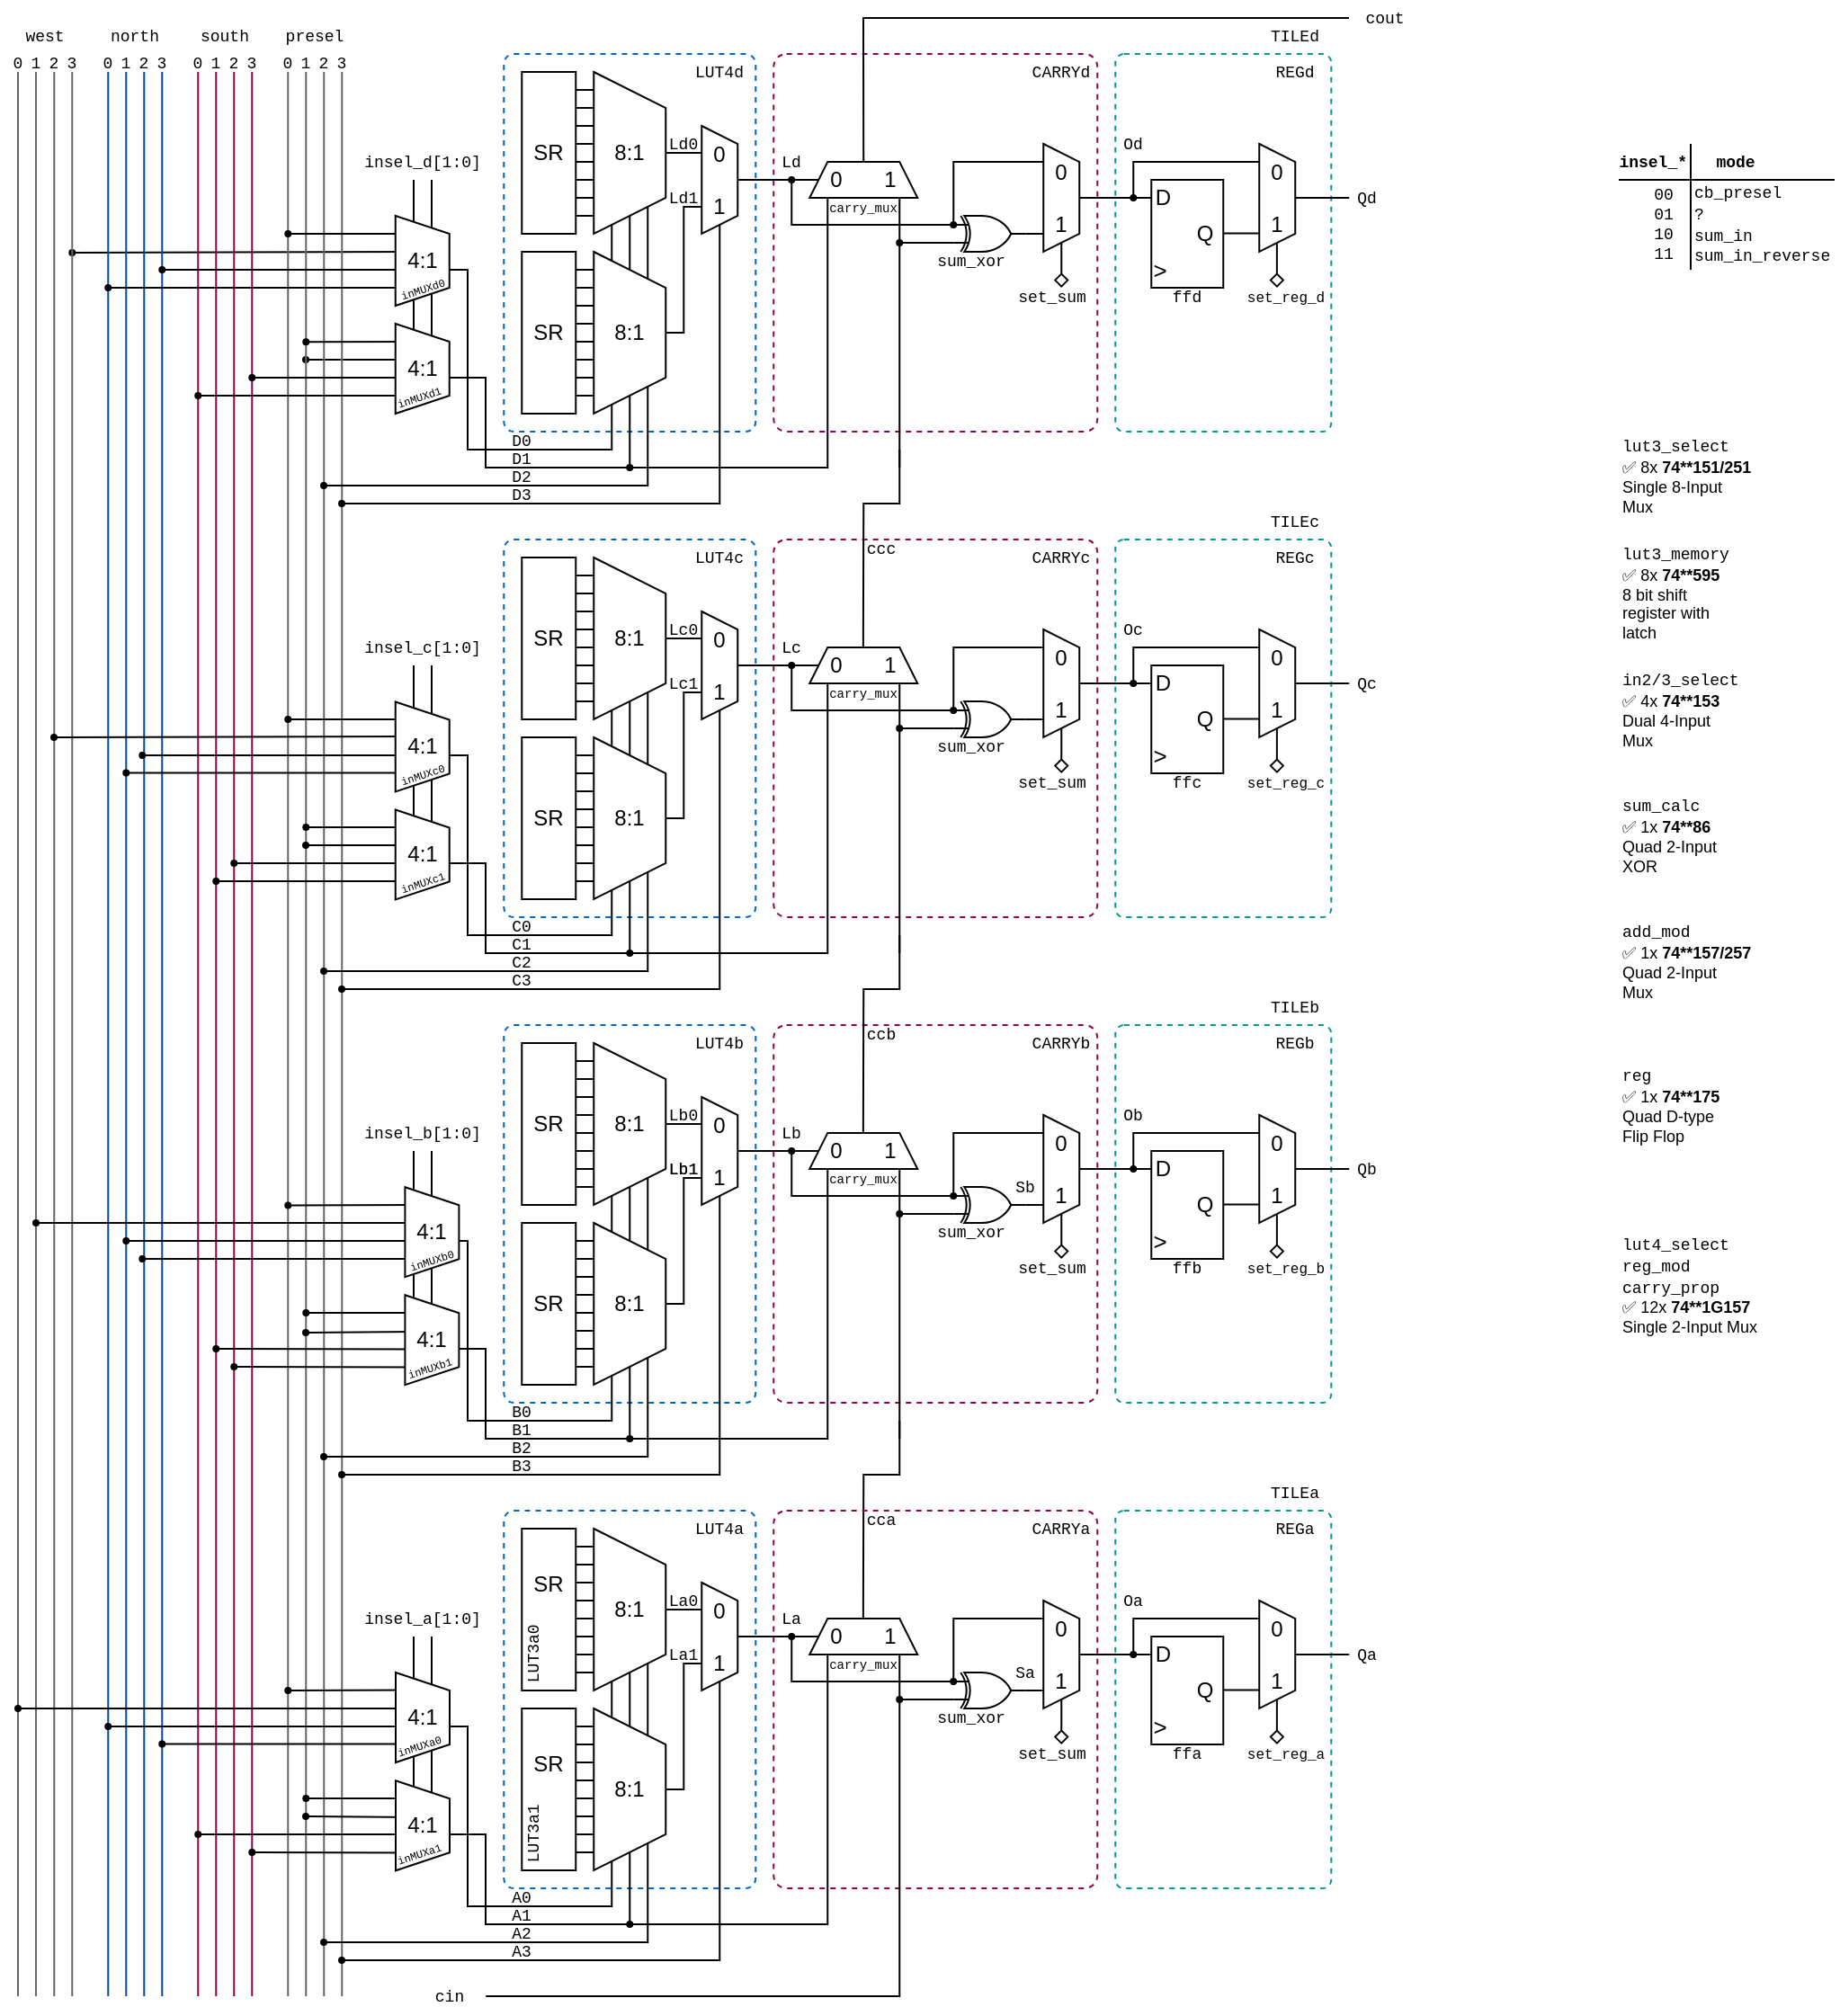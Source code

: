 <mxfile version="20.6.2" type="device"><diagram id="iLTkHD_0XUmZySd5S2H3" name="Page-1"><mxGraphModel dx="648" dy="420" grid="1" gridSize="10" guides="1" tooltips="1" connect="1" arrows="1" fold="1" page="1" pageScale="1" pageWidth="827" pageHeight="1169" math="0" shadow="0"><root><mxCell id="0"/><mxCell id="1" parent="0"/><mxCell id="8AEMsNSOK5ZbgeEJTXg5-1" value="" style="endArrow=none;html=1;rounded=0;fillColor=#f5f5f5;strokeColor=#666666;" parent="1" edge="1"><mxGeometry width="50" height="50" relative="1" as="geometry"><mxPoint x="40" y="1150" as="sourcePoint"/><mxPoint x="40" y="80" as="targetPoint"/></mxGeometry></mxCell><mxCell id="8AEMsNSOK5ZbgeEJTXg5-2" value="" style="endArrow=none;html=1;rounded=0;fillColor=#f5f5f5;strokeColor=#666666;" parent="1" edge="1"><mxGeometry width="50" height="50" relative="1" as="geometry"><mxPoint x="30" y="1150" as="sourcePoint"/><mxPoint x="30" y="80" as="targetPoint"/></mxGeometry></mxCell><mxCell id="i2cCTf12-lr2DxwsDhj0-215" value="" style="endArrow=oval;html=1;rounded=0;endFill=1;endSize=3;startSize=3;" parent="1" edge="1"><mxGeometry width="50" height="50" relative="1" as="geometry"><mxPoint x="250.13" y="180" as="sourcePoint"/><mxPoint x="60.13" y="180.5" as="targetPoint"/><Array as="points"/></mxGeometry></mxCell><mxCell id="i2cCTf12-lr2DxwsDhj0-216" value="" style="endArrow=oval;html=1;rounded=0;endFill=1;endSize=3;startSize=3;" parent="1" edge="1"><mxGeometry width="50" height="50" relative="1" as="geometry"><mxPoint x="250.13" y="240" as="sourcePoint"/><mxPoint x="190" y="240" as="targetPoint"/><Array as="points"/></mxGeometry></mxCell><mxCell id="i2cCTf12-lr2DxwsDhj0-181" value="" style="rounded=1;whiteSpace=wrap;html=1;fontFamily=Courier New;fontSize=13;dashed=1;fillColor=none;arcSize=4;fontColor=#333333;strokeColor=#009999;" parent="1" vertex="1"><mxGeometry x="640.13" y="610" width="120" height="210" as="geometry"/></mxCell><mxCell id="i2cCTf12-lr2DxwsDhj0-182" value="" style="rounded=1;whiteSpace=wrap;html=1;fontFamily=Courier New;fontSize=13;dashed=1;fillColor=none;arcSize=4;fontColor=#333333;strokeColor=#009999;" parent="1" vertex="1"><mxGeometry x="640.13" y="340" width="120" height="210" as="geometry"/></mxCell><mxCell id="i2cCTf12-lr2DxwsDhj0-183" value="" style="rounded=1;whiteSpace=wrap;html=1;fontFamily=Courier New;fontSize=13;dashed=1;fillColor=none;arcSize=4;fontColor=#333333;strokeColor=#009999;" parent="1" vertex="1"><mxGeometry x="640.13" y="70" width="120" height="210" as="geometry"/></mxCell><mxCell id="i2cCTf12-lr2DxwsDhj0-178" value="" style="rounded=1;whiteSpace=wrap;html=1;fontFamily=Courier New;fontSize=13;dashed=1;fillColor=none;arcSize=4;fontColor=#333333;strokeColor=#99004D;" parent="1" vertex="1"><mxGeometry x="450.13" y="610" width="180" height="210" as="geometry"/></mxCell><mxCell id="i2cCTf12-lr2DxwsDhj0-179" value="" style="rounded=1;whiteSpace=wrap;html=1;fontFamily=Courier New;fontSize=13;dashed=1;fillColor=none;arcSize=4;fontColor=#333333;strokeColor=#99004D;" parent="1" vertex="1"><mxGeometry x="450.13" y="340" width="180" height="210" as="geometry"/></mxCell><mxCell id="i2cCTf12-lr2DxwsDhj0-180" value="" style="rounded=1;whiteSpace=wrap;html=1;fontFamily=Courier New;fontSize=13;dashed=1;fillColor=none;arcSize=4;fontColor=#333333;strokeColor=#99004D;" parent="1" vertex="1"><mxGeometry x="450.13" y="70" width="180" height="210" as="geometry"/></mxCell><mxCell id="i2cCTf12-lr2DxwsDhj0-175" value="" style="rounded=1;whiteSpace=wrap;html=1;fontFamily=Courier New;fontSize=13;dashed=1;fillColor=none;arcSize=4;fontColor=#333333;strokeColor=#0066CC;" parent="1" vertex="1"><mxGeometry x="300.13" y="610" width="140" height="210" as="geometry"/></mxCell><mxCell id="i2cCTf12-lr2DxwsDhj0-176" value="" style="rounded=1;whiteSpace=wrap;html=1;fontFamily=Courier New;fontSize=13;dashed=1;fillColor=none;arcSize=4;fontColor=#333333;strokeColor=#0066CC;" parent="1" vertex="1"><mxGeometry x="300.13" y="340" width="140" height="210" as="geometry"/></mxCell><mxCell id="i2cCTf12-lr2DxwsDhj0-177" value="" style="rounded=1;whiteSpace=wrap;html=1;fontFamily=Courier New;fontSize=13;dashed=1;fillColor=none;arcSize=4;fontColor=#333333;strokeColor=#0066CC;" parent="1" vertex="1"><mxGeometry x="300.13" y="70" width="140" height="210" as="geometry"/></mxCell><mxCell id="0o_fZPKb9USQILuxzNIy-427" value="" style="endArrow=none;html=1;rounded=0;startArrow=none;startFill=0;startSize=4;" parent="1" edge="1"><mxGeometry width="50" height="50" relative="1" as="geometry"><mxPoint x="770" y="50" as="sourcePoint"/><mxPoint x="500.13" y="140" as="targetPoint"/><Array as="points"><mxPoint x="500" y="50"/></Array></mxGeometry></mxCell><mxCell id="0o_fZPKb9USQILuxzNIy-365" value="" style="endArrow=none;html=1;rounded=0;" parent="1" edge="1"><mxGeometry width="50" height="50" relative="1" as="geometry"><mxPoint x="520.13" y="560" as="sourcePoint"/><mxPoint x="499.9" y="680" as="targetPoint"/><Array as="points"><mxPoint x="520.13" y="590"/><mxPoint x="500.13" y="590"/></Array></mxGeometry></mxCell><mxCell id="0o_fZPKb9USQILuxzNIy-426" value="" style="endArrow=none;html=1;rounded=0;" parent="1" edge="1"><mxGeometry width="50" height="50" relative="1" as="geometry"><mxPoint x="520.13" y="290" as="sourcePoint"/><mxPoint x="499.9" y="410" as="targetPoint"/><Array as="points"><mxPoint x="520.13" y="320"/><mxPoint x="500.13" y="320"/></Array></mxGeometry></mxCell><mxCell id="0o_fZPKb9USQILuxzNIy-304" value="" style="endArrow=none;html=1;rounded=0;" parent="1" edge="1"><mxGeometry width="50" height="50" relative="1" as="geometry"><mxPoint x="520.13" y="830" as="sourcePoint"/><mxPoint x="499.9" y="950" as="targetPoint"/><Array as="points"><mxPoint x="520.13" y="860"/><mxPoint x="500.13" y="860"/></Array></mxGeometry></mxCell><mxCell id="0o_fZPKb9USQILuxzNIy-235" value="" style="rounded=1;whiteSpace=wrap;html=1;fontFamily=Courier New;fontSize=13;dashed=1;fillColor=none;arcSize=4;fontColor=#333333;strokeColor=#009999;" parent="1" vertex="1"><mxGeometry x="640.13" y="880" width="120" height="210" as="geometry"/></mxCell><mxCell id="0o_fZPKb9USQILuxzNIy-230" value="" style="rounded=1;whiteSpace=wrap;html=1;fontFamily=Courier New;fontSize=13;dashed=1;fillColor=none;arcSize=4;fontColor=#333333;strokeColor=#0066CC;" parent="1" vertex="1"><mxGeometry x="300.13" y="880" width="140" height="210" as="geometry"/></mxCell><mxCell id="0o_fZPKb9USQILuxzNIy-232" value="" style="rounded=1;whiteSpace=wrap;html=1;fontFamily=Courier New;fontSize=13;dashed=1;fillColor=none;arcSize=4;fontColor=#333333;strokeColor=#99004D;" parent="1" vertex="1"><mxGeometry x="450.13" y="880" width="180" height="210" as="geometry"/></mxCell><mxCell id="0o_fZPKb9USQILuxzNIy-131" value="" style="endArrow=none;html=1;rounded=0;" parent="1" edge="1"><mxGeometry width="50" height="50" relative="1" as="geometry"><mxPoint x="290.13" y="1130" as="sourcePoint"/><mxPoint x="420.13" y="960" as="targetPoint"/><Array as="points"><mxPoint x="420.13" y="1130"/></Array></mxGeometry></mxCell><mxCell id="0o_fZPKb9USQILuxzNIy-5" value="" style="verticalLabelPosition=bottom;shadow=0;dashed=0;align=center;html=1;verticalAlign=top;shape=mxgraph.electrical.logic_gates.logic_gate;operation=xor;" parent="1" vertex="1"><mxGeometry x="550.13" y="970" width="40" height="20" as="geometry"/></mxCell><mxCell id="0o_fZPKb9USQILuxzNIy-10" value="SR&lt;br&gt;&lt;br&gt;&amp;nbsp;" style="rounded=0;whiteSpace=wrap;html=1;" parent="1" vertex="1"><mxGeometry x="310.13" y="890" width="30" height="90" as="geometry"/></mxCell><mxCell id="0o_fZPKb9USQILuxzNIy-11" value="" style="endArrow=none;html=1;rounded=0;" parent="1" edge="1"><mxGeometry width="50" height="50" relative="1" as="geometry"><mxPoint x="340.13" y="900" as="sourcePoint"/><mxPoint x="350.13" y="900" as="targetPoint"/></mxGeometry></mxCell><mxCell id="0o_fZPKb9USQILuxzNIy-12" value="" style="endArrow=none;html=1;rounded=0;" parent="1" edge="1"><mxGeometry width="50" height="50" relative="1" as="geometry"><mxPoint x="340.13" y="910" as="sourcePoint"/><mxPoint x="350.13" y="910" as="targetPoint"/></mxGeometry></mxCell><mxCell id="0o_fZPKb9USQILuxzNIy-13" value="" style="endArrow=none;html=1;rounded=0;" parent="1" edge="1"><mxGeometry width="50" height="50" relative="1" as="geometry"><mxPoint x="340.13" y="920" as="sourcePoint"/><mxPoint x="350.13" y="920" as="targetPoint"/></mxGeometry></mxCell><mxCell id="0o_fZPKb9USQILuxzNIy-14" value="" style="endArrow=none;html=1;rounded=0;" parent="1" edge="1"><mxGeometry width="50" height="50" relative="1" as="geometry"><mxPoint x="340.13" y="930" as="sourcePoint"/><mxPoint x="350.13" y="930" as="targetPoint"/></mxGeometry></mxCell><mxCell id="0o_fZPKb9USQILuxzNIy-15" value="" style="endArrow=none;html=1;rounded=0;" parent="1" edge="1"><mxGeometry width="50" height="50" relative="1" as="geometry"><mxPoint x="340.13" y="900" as="sourcePoint"/><mxPoint x="350.13" y="900" as="targetPoint"/><Array as="points"><mxPoint x="350.13" y="900"/></Array></mxGeometry></mxCell><mxCell id="0o_fZPKb9USQILuxzNIy-16" value="" style="endArrow=none;html=1;rounded=0;" parent="1" edge="1"><mxGeometry width="50" height="50" relative="1" as="geometry"><mxPoint x="340.13" y="940" as="sourcePoint"/><mxPoint x="350.13" y="940" as="targetPoint"/></mxGeometry></mxCell><mxCell id="0o_fZPKb9USQILuxzNIy-17" value="" style="endArrow=none;html=1;rounded=0;" parent="1" edge="1"><mxGeometry width="50" height="50" relative="1" as="geometry"><mxPoint x="340.13" y="950" as="sourcePoint"/><mxPoint x="350.13" y="950" as="targetPoint"/></mxGeometry></mxCell><mxCell id="0o_fZPKb9USQILuxzNIy-18" value="" style="endArrow=none;html=1;rounded=0;" parent="1" edge="1"><mxGeometry width="50" height="50" relative="1" as="geometry"><mxPoint x="340.13" y="960" as="sourcePoint"/><mxPoint x="350.13" y="960" as="targetPoint"/></mxGeometry></mxCell><mxCell id="0o_fZPKb9USQILuxzNIy-19" value="" style="endArrow=none;html=1;rounded=0;" parent="1" edge="1"><mxGeometry width="50" height="50" relative="1" as="geometry"><mxPoint x="340.13" y="970" as="sourcePoint"/><mxPoint x="350.13" y="970" as="targetPoint"/></mxGeometry></mxCell><mxCell id="0o_fZPKb9USQILuxzNIy-20" value="" style="endArrow=none;html=1;rounded=0;" parent="1" edge="1"><mxGeometry width="50" height="50" relative="1" as="geometry"><mxPoint x="340.13" y="940" as="sourcePoint"/><mxPoint x="350.13" y="940" as="targetPoint"/><Array as="points"><mxPoint x="350.13" y="940"/></Array></mxGeometry></mxCell><mxCell id="0o_fZPKb9USQILuxzNIy-37" value="" style="endArrow=none;html=1;rounded=0;" parent="1" edge="1"><mxGeometry width="50" height="50" relative="1" as="geometry"><mxPoint x="730.13" y="960" as="sourcePoint"/><mxPoint x="770.13" y="960" as="targetPoint"/><Array as="points"/></mxGeometry></mxCell><mxCell id="0o_fZPKb9USQILuxzNIy-38" value="" style="endArrow=none;html=1;rounded=0;" parent="1" edge="1"><mxGeometry width="50" height="50" relative="1" as="geometry"><mxPoint x="290.13" y="1100" as="sourcePoint"/><mxPoint x="360.13" y="950" as="targetPoint"/><Array as="points"><mxPoint x="360.13" y="1100"/></Array></mxGeometry></mxCell><mxCell id="0o_fZPKb9USQILuxzNIy-39" value="" style="endArrow=none;html=1;rounded=0;" parent="1" edge="1"><mxGeometry width="50" height="50" relative="1" as="geometry"><mxPoint x="290.13" y="1110" as="sourcePoint"/><mxPoint x="370.13" y="950" as="targetPoint"/><Array as="points"><mxPoint x="370.13" y="1110"/></Array></mxGeometry></mxCell><mxCell id="0o_fZPKb9USQILuxzNIy-40" value="" style="endArrow=none;html=1;rounded=0;" parent="1" edge="1"><mxGeometry width="50" height="50" relative="1" as="geometry"><mxPoint x="290.13" y="1120" as="sourcePoint"/><mxPoint x="380.13" y="950" as="targetPoint"/><Array as="points"><mxPoint x="380.13" y="1120"/></Array></mxGeometry></mxCell><mxCell id="0o_fZPKb9USQILuxzNIy-122" style="edgeStyle=orthogonalEdgeStyle;rounded=0;orthogonalLoop=1;jettySize=auto;html=1;exitX=0.5;exitY=0;exitDx=0;exitDy=0;entryX=0.25;entryY=1;entryDx=0;entryDy=0;fontSize=9;endArrow=none;endFill=0;" parent="1" source="0o_fZPKb9USQILuxzNIy-9" target="0o_fZPKb9USQILuxzNIy-35" edge="1"><mxGeometry relative="1" as="geometry"/></mxCell><mxCell id="0o_fZPKb9USQILuxzNIy-9" value="8:1" style="shape=trapezoid;perimeter=trapezoidPerimeter;whiteSpace=wrap;html=1;fixedSize=1;direction=south;size=20;" parent="1" vertex="1"><mxGeometry x="350.13" y="890" width="40" height="90" as="geometry"/></mxCell><mxCell id="0o_fZPKb9USQILuxzNIy-41" value="SR&lt;br&gt;&lt;br&gt;&amp;nbsp;" style="rounded=0;whiteSpace=wrap;html=1;" parent="1" vertex="1"><mxGeometry x="310.13" y="990" width="30" height="90" as="geometry"/></mxCell><mxCell id="0o_fZPKb9USQILuxzNIy-42" value="" style="endArrow=none;html=1;rounded=0;" parent="1" edge="1"><mxGeometry width="50" height="50" relative="1" as="geometry"><mxPoint x="340.13" y="1000" as="sourcePoint"/><mxPoint x="350.13" y="1000" as="targetPoint"/></mxGeometry></mxCell><mxCell id="0o_fZPKb9USQILuxzNIy-43" value="" style="endArrow=none;html=1;rounded=0;" parent="1" edge="1"><mxGeometry width="50" height="50" relative="1" as="geometry"><mxPoint x="340.13" y="1010" as="sourcePoint"/><mxPoint x="350.13" y="1010" as="targetPoint"/></mxGeometry></mxCell><mxCell id="0o_fZPKb9USQILuxzNIy-44" value="" style="endArrow=none;html=1;rounded=0;" parent="1" edge="1"><mxGeometry width="50" height="50" relative="1" as="geometry"><mxPoint x="340.13" y="1020" as="sourcePoint"/><mxPoint x="350.13" y="1020" as="targetPoint"/></mxGeometry></mxCell><mxCell id="0o_fZPKb9USQILuxzNIy-45" value="" style="endArrow=none;html=1;rounded=0;" parent="1" edge="1"><mxGeometry width="50" height="50" relative="1" as="geometry"><mxPoint x="340.13" y="1030" as="sourcePoint"/><mxPoint x="350.13" y="1030" as="targetPoint"/></mxGeometry></mxCell><mxCell id="0o_fZPKb9USQILuxzNIy-46" value="" style="endArrow=none;html=1;rounded=0;" parent="1" edge="1"><mxGeometry width="50" height="50" relative="1" as="geometry"><mxPoint x="340.13" y="1000" as="sourcePoint"/><mxPoint x="350.13" y="1000" as="targetPoint"/><Array as="points"><mxPoint x="350.13" y="1000"/></Array></mxGeometry></mxCell><mxCell id="0o_fZPKb9USQILuxzNIy-47" value="" style="endArrow=none;html=1;rounded=0;" parent="1" edge="1"><mxGeometry width="50" height="50" relative="1" as="geometry"><mxPoint x="340.13" y="1040" as="sourcePoint"/><mxPoint x="350.13" y="1040" as="targetPoint"/></mxGeometry></mxCell><mxCell id="0o_fZPKb9USQILuxzNIy-48" value="" style="endArrow=none;html=1;rounded=0;" parent="1" edge="1"><mxGeometry width="50" height="50" relative="1" as="geometry"><mxPoint x="340.13" y="1050" as="sourcePoint"/><mxPoint x="350.13" y="1050" as="targetPoint"/></mxGeometry></mxCell><mxCell id="0o_fZPKb9USQILuxzNIy-49" value="" style="endArrow=none;html=1;rounded=0;" parent="1" edge="1"><mxGeometry width="50" height="50" relative="1" as="geometry"><mxPoint x="340.13" y="1060" as="sourcePoint"/><mxPoint x="350.13" y="1060" as="targetPoint"/></mxGeometry></mxCell><mxCell id="0o_fZPKb9USQILuxzNIy-50" value="" style="endArrow=none;html=1;rounded=0;" parent="1" edge="1"><mxGeometry width="50" height="50" relative="1" as="geometry"><mxPoint x="340.13" y="1070" as="sourcePoint"/><mxPoint x="350.13" y="1070" as="targetPoint"/></mxGeometry></mxCell><mxCell id="0o_fZPKb9USQILuxzNIy-51" value="" style="endArrow=none;html=1;rounded=0;" parent="1" edge="1"><mxGeometry width="50" height="50" relative="1" as="geometry"><mxPoint x="340.13" y="1040" as="sourcePoint"/><mxPoint x="350.13" y="1040" as="targetPoint"/><Array as="points"><mxPoint x="350.13" y="1040"/></Array></mxGeometry></mxCell><mxCell id="0o_fZPKb9USQILuxzNIy-123" style="edgeStyle=orthogonalEdgeStyle;rounded=0;orthogonalLoop=1;jettySize=auto;html=1;exitX=0.5;exitY=0;exitDx=0;exitDy=0;entryX=0.75;entryY=1;entryDx=0;entryDy=0;fontSize=9;endArrow=none;endFill=0;" parent="1" source="0o_fZPKb9USQILuxzNIy-52" target="0o_fZPKb9USQILuxzNIy-35" edge="1"><mxGeometry relative="1" as="geometry"><Array as="points"><mxPoint x="400.13" y="1035"/><mxPoint x="400.13" y="965"/></Array></mxGeometry></mxCell><mxCell id="0o_fZPKb9USQILuxzNIy-52" value="8:1" style="shape=trapezoid;perimeter=trapezoidPerimeter;whiteSpace=wrap;html=1;fixedSize=1;direction=south;size=20;" parent="1" vertex="1"><mxGeometry x="350.13" y="990" width="40" height="90" as="geometry"/></mxCell><mxCell id="0o_fZPKb9USQILuxzNIy-133" style="edgeStyle=orthogonalEdgeStyle;rounded=0;orthogonalLoop=1;jettySize=auto;html=1;exitX=0.5;exitY=0;exitDx=0;exitDy=0;entryX=0;entryY=0.5;entryDx=0;entryDy=0;fontSize=9;startArrow=none;startFill=0;endArrow=none;endFill=0;startSize=3;endSize=4;" parent="1" source="0o_fZPKb9USQILuxzNIy-35" target="0o_fZPKb9USQILuxzNIy-1" edge="1"><mxGeometry relative="1" as="geometry"/></mxCell><mxCell id="0o_fZPKb9USQILuxzNIy-35" value="0&lt;br&gt;&lt;br&gt;1" style="shape=trapezoid;perimeter=trapezoidPerimeter;whiteSpace=wrap;html=1;fixedSize=1;size=10;direction=south;" parent="1" vertex="1"><mxGeometry x="410.13" y="920" width="20" height="60" as="geometry"/></mxCell><mxCell id="0o_fZPKb9USQILuxzNIy-124" value="&lt;font face=&quot;Courier New&quot;&gt;A0&lt;/font&gt;" style="text;html=1;strokeColor=none;fillColor=none;align=center;verticalAlign=middle;whiteSpace=wrap;rounded=0;fontSize=9;" parent="1" vertex="1"><mxGeometry x="300.13" y="1090" width="20" height="10" as="geometry"/></mxCell><mxCell id="0o_fZPKb9USQILuxzNIy-132" value="" style="endArrow=none;html=1;rounded=0;startArrow=oval;startFill=1;endSize=4;startSize=3;" parent="1" edge="1"><mxGeometry width="50" height="50" relative="1" as="geometry"><mxPoint x="370.13" y="1110" as="sourcePoint"/><mxPoint x="480.13" y="950" as="targetPoint"/><Array as="points"><mxPoint x="480.13" y="1110"/></Array></mxGeometry></mxCell><mxCell id="0o_fZPKb9USQILuxzNIy-1" value="0&amp;nbsp; &amp;nbsp; &amp;nbsp; &amp;nbsp;1" style="shape=trapezoid;perimeter=trapezoidPerimeter;whiteSpace=wrap;html=1;fixedSize=1;size=10;" parent="1" vertex="1"><mxGeometry x="470.13" y="940" width="60" height="20" as="geometry"/></mxCell><mxCell id="0o_fZPKb9USQILuxzNIy-134" value="" style="endArrow=none;html=1;rounded=0;" parent="1" edge="1"><mxGeometry width="50" height="50" relative="1" as="geometry"><mxPoint x="520.13" y="960" as="sourcePoint"/><mxPoint x="290.13" y="1150" as="targetPoint"/><Array as="points"><mxPoint x="520.13" y="1150"/></Array></mxGeometry></mxCell><mxCell id="0o_fZPKb9USQILuxzNIy-136" value="" style="endArrow=oval;html=1;rounded=0;exitX=0;exitY=0.75;exitDx=0;exitDy=0;exitPerimeter=0;endFill=1;endSize=3;startSize=3;" parent="1" source="0o_fZPKb9USQILuxzNIy-5" edge="1"><mxGeometry width="50" height="50" relative="1" as="geometry"><mxPoint x="550.13" y="1000" as="sourcePoint"/><mxPoint x="520.13" y="985" as="targetPoint"/><Array as="points"/></mxGeometry></mxCell><mxCell id="0o_fZPKb9USQILuxzNIy-137" value="" style="endArrow=oval;html=1;rounded=0;exitX=0;exitY=0.25;exitDx=0;exitDy=0;exitPerimeter=0;endFill=1;endSize=3;startSize=3;" parent="1" source="0o_fZPKb9USQILuxzNIy-5" edge="1"><mxGeometry width="50" height="50" relative="1" as="geometry"><mxPoint x="483.13" y="990" as="sourcePoint"/><mxPoint x="460.13" y="950" as="targetPoint"/><Array as="points"><mxPoint x="460.13" y="975"/></Array></mxGeometry></mxCell><mxCell id="0o_fZPKb9USQILuxzNIy-150" style="edgeStyle=orthogonalEdgeStyle;rounded=0;orthogonalLoop=1;jettySize=auto;html=1;exitX=0.5;exitY=0;exitDx=0;exitDy=0;entryX=0;entryY=0.5;entryDx=0;entryDy=0;fontSize=13;startArrow=none;startFill=0;endArrow=none;endFill=0;startSize=3;endSize=3;" parent="1" source="0o_fZPKb9USQILuxzNIy-138" target="0o_fZPKb9USQILuxzNIy-146" edge="1"><mxGeometry relative="1" as="geometry"/></mxCell><mxCell id="0o_fZPKb9USQILuxzNIy-139" value="" style="endArrow=none;html=1;rounded=0;" parent="1" edge="1"><mxGeometry width="50" height="50" relative="1" as="geometry"><mxPoint x="590.13" y="980" as="sourcePoint"/><mxPoint x="610.13" y="980" as="targetPoint"/><Array as="points"/></mxGeometry></mxCell><mxCell id="0o_fZPKb9USQILuxzNIy-141" value="" style="endArrow=oval;html=1;rounded=0;endFill=1;endSize=3;startSize=3;entryX=0;entryY=0.25;entryDx=0;entryDy=0;entryPerimeter=0;" parent="1" target="0o_fZPKb9USQILuxzNIy-5" edge="1"><mxGeometry width="50" height="50" relative="1" as="geometry"><mxPoint x="610.13" y="940" as="sourcePoint"/><mxPoint x="530.13" y="995" as="targetPoint"/><Array as="points"><mxPoint x="550.13" y="940"/></Array></mxGeometry></mxCell><mxCell id="0o_fZPKb9USQILuxzNIy-151" value="" style="group" parent="1" vertex="1" connectable="0"><mxGeometry x="660.13" y="950" width="40" height="60" as="geometry"/></mxCell><mxCell id="0o_fZPKb9USQILuxzNIy-145" value="" style="rounded=0;whiteSpace=wrap;html=1;fontSize=9;" parent="0o_fZPKb9USQILuxzNIy-151" vertex="1"><mxGeometry width="40" height="60" as="geometry"/></mxCell><mxCell id="0o_fZPKb9USQILuxzNIy-146" value="&lt;font style=&quot;font-size: 12px;&quot;&gt;&amp;nbsp;D&lt;/font&gt;" style="text;html=1;strokeColor=none;fillColor=none;align=center;verticalAlign=middle;whiteSpace=wrap;rounded=0;fontSize=9;" parent="0o_fZPKb9USQILuxzNIy-151" vertex="1"><mxGeometry width="10" height="20" as="geometry"/></mxCell><mxCell id="0o_fZPKb9USQILuxzNIy-147" value="&lt;font style=&quot;font-size: 12px;&quot;&gt;Q&amp;nbsp;&lt;/font&gt;" style="text;html=1;strokeColor=none;fillColor=none;align=right;verticalAlign=middle;whiteSpace=wrap;rounded=0;fontSize=9;" parent="0o_fZPKb9USQILuxzNIy-151" vertex="1"><mxGeometry x="30" y="20" width="10" height="20" as="geometry"/></mxCell><mxCell id="0o_fZPKb9USQILuxzNIy-148" value="&lt;font style=&quot;font-size: 13px;&quot;&gt;&amp;gt;&lt;/font&gt;" style="text;html=1;strokeColor=none;fillColor=none;align=center;verticalAlign=middle;whiteSpace=wrap;rounded=0;fontSize=9;" parent="0o_fZPKb9USQILuxzNIy-151" vertex="1"><mxGeometry y="40" width="10" height="20" as="geometry"/></mxCell><mxCell id="0o_fZPKb9USQILuxzNIy-153" value="" style="endArrow=oval;html=1;rounded=0;endFill=1;endSize=3;startSize=3;entryX=0;entryY=0.25;entryDx=0;entryDy=0;entryPerimeter=0;" parent="1" edge="1"><mxGeometry width="50" height="50" relative="1" as="geometry"><mxPoint x="720.13" y="940" as="sourcePoint"/><mxPoint x="650.13" y="960" as="targetPoint"/><Array as="points"><mxPoint x="650.13" y="940"/></Array></mxGeometry></mxCell><mxCell id="0o_fZPKb9USQILuxzNIy-154" value="" style="endArrow=none;html=1;rounded=0;endFill=0;endSize=3;startSize=3;" parent="1" edge="1"><mxGeometry width="50" height="50" relative="1" as="geometry"><mxPoint x="720.13" y="979.76" as="sourcePoint"/><mxPoint x="700.13" y="979.76" as="targetPoint"/><Array as="points"/></mxGeometry></mxCell><mxCell id="0o_fZPKb9USQILuxzNIy-142" value="0&lt;br&gt;&lt;br&gt;1" style="shape=trapezoid;perimeter=trapezoidPerimeter;whiteSpace=wrap;html=1;fixedSize=1;size=10;direction=south;" parent="1" vertex="1"><mxGeometry x="720.13" y="930" width="20" height="60" as="geometry"/></mxCell><mxCell id="0o_fZPKb9USQILuxzNIy-138" value="0&lt;br&gt;&lt;br&gt;1" style="shape=trapezoid;perimeter=trapezoidPerimeter;whiteSpace=wrap;html=1;fixedSize=1;size=10;direction=south;" parent="1" vertex="1"><mxGeometry x="600.13" y="930" width="20" height="60" as="geometry"/></mxCell><mxCell id="0o_fZPKb9USQILuxzNIy-157" value="&lt;font face=&quot;Courier New&quot;&gt;Qa&lt;/font&gt;" style="text;html=1;strokeColor=none;fillColor=none;align=center;verticalAlign=middle;whiteSpace=wrap;rounded=0;fontSize=9;" parent="1" vertex="1"><mxGeometry x="770.13" y="950" width="20" height="20" as="geometry"/></mxCell><mxCell id="0o_fZPKb9USQILuxzNIy-158" value="&lt;font face=&quot;Courier New&quot;&gt;A1&lt;/font&gt;" style="text;html=1;strokeColor=none;fillColor=none;align=center;verticalAlign=middle;whiteSpace=wrap;rounded=0;fontSize=9;" parent="1" vertex="1"><mxGeometry x="300.13" y="1100" width="20" height="10" as="geometry"/></mxCell><mxCell id="0o_fZPKb9USQILuxzNIy-160" value="&lt;font face=&quot;Courier New&quot;&gt;A2&lt;br&gt;&lt;/font&gt;" style="text;html=1;strokeColor=none;fillColor=none;align=center;verticalAlign=middle;whiteSpace=wrap;rounded=0;fontSize=9;" parent="1" vertex="1"><mxGeometry x="300.13" y="1110" width="20" height="10" as="geometry"/></mxCell><mxCell id="0o_fZPKb9USQILuxzNIy-161" value="&lt;font face=&quot;Courier New&quot;&gt;A3&lt;/font&gt;" style="text;html=1;strokeColor=none;fillColor=none;align=center;verticalAlign=middle;whiteSpace=wrap;rounded=0;fontSize=9;" parent="1" vertex="1"><mxGeometry x="300.13" y="1120" width="20" height="10" as="geometry"/></mxCell><mxCell id="0o_fZPKb9USQILuxzNIy-166" value="&lt;font face=&quot;Courier New&quot;&gt;cin&lt;/font&gt;" style="text;html=1;strokeColor=none;fillColor=none;align=center;verticalAlign=middle;whiteSpace=wrap;rounded=0;fontSize=9;" parent="1" vertex="1"><mxGeometry x="260.13" y="1140" width="20" height="20" as="geometry"/></mxCell><mxCell id="0o_fZPKb9USQILuxzNIy-226" value="" style="endArrow=diamond;html=1;rounded=0;endFill=0;endSize=6;startSize=3;exitX=1;exitY=0.5;exitDx=0;exitDy=0;" parent="1" source="0o_fZPKb9USQILuxzNIy-138" edge="1"><mxGeometry width="50" height="50" relative="1" as="geometry"><mxPoint x="620.13" y="1055" as="sourcePoint"/><mxPoint x="610.13" y="1010" as="targetPoint"/><Array as="points"/></mxGeometry></mxCell><mxCell id="0o_fZPKb9USQILuxzNIy-228" value="" style="endArrow=diamond;html=1;rounded=0;endFill=0;endSize=6;startSize=3;exitX=1;exitY=0.5;exitDx=0;exitDy=0;" parent="1" edge="1"><mxGeometry width="50" height="50" relative="1" as="geometry"><mxPoint x="729.94" y="985" as="sourcePoint"/><mxPoint x="729.94" y="1010" as="targetPoint"/><Array as="points"><mxPoint x="729.94" y="1010"/></Array></mxGeometry></mxCell><mxCell id="0o_fZPKb9USQILuxzNIy-229" value="&lt;font style=&quot;font-size: 8px;&quot; face=&quot;Courier New&quot;&gt;set_reg_a&lt;/font&gt;" style="text;html=1;strokeColor=none;fillColor=none;align=center;verticalAlign=middle;whiteSpace=wrap;rounded=0;fontSize=9;" parent="1" vertex="1"><mxGeometry x="710.13" y="1010" width="50" height="10" as="geometry"/></mxCell><mxCell id="0o_fZPKb9USQILuxzNIy-231" value="&lt;font face=&quot;Courier New&quot;&gt;LUT4a&lt;/font&gt;" style="text;html=1;strokeColor=none;fillColor=none;align=center;verticalAlign=middle;whiteSpace=wrap;rounded=0;fontSize=9;" parent="1" vertex="1"><mxGeometry x="400.13" y="880" width="40" height="20" as="geometry"/></mxCell><mxCell id="0o_fZPKb9USQILuxzNIy-234" value="&lt;font face=&quot;Courier New&quot;&gt;CARRYa&lt;/font&gt;" style="text;html=1;strokeColor=none;fillColor=none;align=center;verticalAlign=middle;whiteSpace=wrap;rounded=0;fontSize=9;" parent="1" vertex="1"><mxGeometry x="590.13" y="880" width="40" height="20" as="geometry"/></mxCell><mxCell id="0o_fZPKb9USQILuxzNIy-236" value="&lt;font face=&quot;Courier New&quot;&gt;REGa&lt;/font&gt;" style="text;html=1;strokeColor=none;fillColor=none;align=center;verticalAlign=middle;whiteSpace=wrap;rounded=0;fontSize=9;" parent="1" vertex="1"><mxGeometry x="720.13" y="880" width="40" height="20" as="geometry"/></mxCell><mxCell id="0o_fZPKb9USQILuxzNIy-240" value="" style="endArrow=none;html=1;rounded=0;" parent="1" edge="1"><mxGeometry width="50" height="50" relative="1" as="geometry"><mxPoint x="290.13" y="860" as="sourcePoint"/><mxPoint x="420.13" y="690" as="targetPoint"/><Array as="points"><mxPoint x="420.13" y="860"/></Array></mxGeometry></mxCell><mxCell id="0o_fZPKb9USQILuxzNIy-241" value="" style="verticalLabelPosition=bottom;shadow=0;dashed=0;align=center;html=1;verticalAlign=top;shape=mxgraph.electrical.logic_gates.logic_gate;operation=xor;" parent="1" vertex="1"><mxGeometry x="550.13" y="700" width="40" height="20" as="geometry"/></mxCell><mxCell id="0o_fZPKb9USQILuxzNIy-242" value="SR" style="rounded=0;whiteSpace=wrap;html=1;" parent="1" vertex="1"><mxGeometry x="310.13" y="620" width="30" height="90" as="geometry"/></mxCell><mxCell id="0o_fZPKb9USQILuxzNIy-243" value="" style="endArrow=none;html=1;rounded=0;" parent="1" edge="1"><mxGeometry width="50" height="50" relative="1" as="geometry"><mxPoint x="340.13" y="630" as="sourcePoint"/><mxPoint x="350.13" y="630" as="targetPoint"/></mxGeometry></mxCell><mxCell id="0o_fZPKb9USQILuxzNIy-244" value="" style="endArrow=none;html=1;rounded=0;" parent="1" edge="1"><mxGeometry width="50" height="50" relative="1" as="geometry"><mxPoint x="340.13" y="640" as="sourcePoint"/><mxPoint x="350.13" y="640" as="targetPoint"/></mxGeometry></mxCell><mxCell id="0o_fZPKb9USQILuxzNIy-245" value="" style="endArrow=none;html=1;rounded=0;" parent="1" edge="1"><mxGeometry width="50" height="50" relative="1" as="geometry"><mxPoint x="340.13" y="650" as="sourcePoint"/><mxPoint x="350.13" y="650" as="targetPoint"/></mxGeometry></mxCell><mxCell id="0o_fZPKb9USQILuxzNIy-246" value="" style="endArrow=none;html=1;rounded=0;" parent="1" edge="1"><mxGeometry width="50" height="50" relative="1" as="geometry"><mxPoint x="340.13" y="660" as="sourcePoint"/><mxPoint x="350.13" y="660" as="targetPoint"/></mxGeometry></mxCell><mxCell id="0o_fZPKb9USQILuxzNIy-247" value="" style="endArrow=none;html=1;rounded=0;" parent="1" edge="1"><mxGeometry width="50" height="50" relative="1" as="geometry"><mxPoint x="340.13" y="630" as="sourcePoint"/><mxPoint x="350.13" y="630" as="targetPoint"/><Array as="points"><mxPoint x="350.13" y="630"/></Array></mxGeometry></mxCell><mxCell id="0o_fZPKb9USQILuxzNIy-248" value="" style="endArrow=none;html=1;rounded=0;" parent="1" edge="1"><mxGeometry width="50" height="50" relative="1" as="geometry"><mxPoint x="340.13" y="670" as="sourcePoint"/><mxPoint x="350.13" y="670" as="targetPoint"/></mxGeometry></mxCell><mxCell id="0o_fZPKb9USQILuxzNIy-249" value="" style="endArrow=none;html=1;rounded=0;" parent="1" edge="1"><mxGeometry width="50" height="50" relative="1" as="geometry"><mxPoint x="340.13" y="680" as="sourcePoint"/><mxPoint x="350.13" y="680" as="targetPoint"/></mxGeometry></mxCell><mxCell id="0o_fZPKb9USQILuxzNIy-250" value="" style="endArrow=none;html=1;rounded=0;" parent="1" edge="1"><mxGeometry width="50" height="50" relative="1" as="geometry"><mxPoint x="340.13" y="690" as="sourcePoint"/><mxPoint x="350.13" y="690" as="targetPoint"/></mxGeometry></mxCell><mxCell id="0o_fZPKb9USQILuxzNIy-251" value="" style="endArrow=none;html=1;rounded=0;" parent="1" edge="1"><mxGeometry width="50" height="50" relative="1" as="geometry"><mxPoint x="340.13" y="700" as="sourcePoint"/><mxPoint x="350.13" y="700" as="targetPoint"/></mxGeometry></mxCell><mxCell id="0o_fZPKb9USQILuxzNIy-252" value="" style="endArrow=none;html=1;rounded=0;" parent="1" edge="1"><mxGeometry width="50" height="50" relative="1" as="geometry"><mxPoint x="340.13" y="670" as="sourcePoint"/><mxPoint x="350.13" y="670" as="targetPoint"/><Array as="points"><mxPoint x="350.13" y="670"/></Array></mxGeometry></mxCell><mxCell id="0o_fZPKb9USQILuxzNIy-253" value="" style="endArrow=none;html=1;rounded=0;" parent="1" edge="1"><mxGeometry width="50" height="50" relative="1" as="geometry"><mxPoint x="730.13" y="690" as="sourcePoint"/><mxPoint x="770.13" y="690" as="targetPoint"/><Array as="points"/></mxGeometry></mxCell><mxCell id="0o_fZPKb9USQILuxzNIy-254" value="" style="endArrow=none;html=1;rounded=0;" parent="1" edge="1"><mxGeometry width="50" height="50" relative="1" as="geometry"><mxPoint x="290.13" y="830" as="sourcePoint"/><mxPoint x="360.13" y="680" as="targetPoint"/><Array as="points"><mxPoint x="360.13" y="830"/></Array></mxGeometry></mxCell><mxCell id="0o_fZPKb9USQILuxzNIy-255" value="" style="endArrow=none;html=1;rounded=0;" parent="1" edge="1"><mxGeometry width="50" height="50" relative="1" as="geometry"><mxPoint x="290.13" y="840" as="sourcePoint"/><mxPoint x="370.13" y="680" as="targetPoint"/><Array as="points"><mxPoint x="370.13" y="840"/></Array></mxGeometry></mxCell><mxCell id="0o_fZPKb9USQILuxzNIy-256" value="" style="endArrow=none;html=1;rounded=0;" parent="1" edge="1"><mxGeometry width="50" height="50" relative="1" as="geometry"><mxPoint x="290.13" y="850" as="sourcePoint"/><mxPoint x="380.13" y="680" as="targetPoint"/><Array as="points"><mxPoint x="380.13" y="850"/></Array></mxGeometry></mxCell><mxCell id="0o_fZPKb9USQILuxzNIy-257" style="edgeStyle=orthogonalEdgeStyle;rounded=0;orthogonalLoop=1;jettySize=auto;html=1;exitX=0.5;exitY=0;exitDx=0;exitDy=0;entryX=0.25;entryY=1;entryDx=0;entryDy=0;fontSize=9;endArrow=none;endFill=0;" parent="1" source="0o_fZPKb9USQILuxzNIy-258" target="0o_fZPKb9USQILuxzNIy-273" edge="1"><mxGeometry relative="1" as="geometry"/></mxCell><mxCell id="0o_fZPKb9USQILuxzNIy-258" value="8:1" style="shape=trapezoid;perimeter=trapezoidPerimeter;whiteSpace=wrap;html=1;fixedSize=1;direction=south;size=20;" parent="1" vertex="1"><mxGeometry x="350.13" y="620" width="40" height="90" as="geometry"/></mxCell><mxCell id="0o_fZPKb9USQILuxzNIy-259" value="SR" style="rounded=0;whiteSpace=wrap;html=1;" parent="1" vertex="1"><mxGeometry x="310.13" y="720" width="30" height="90" as="geometry"/></mxCell><mxCell id="0o_fZPKb9USQILuxzNIy-260" value="" style="endArrow=none;html=1;rounded=0;" parent="1" edge="1"><mxGeometry width="50" height="50" relative="1" as="geometry"><mxPoint x="340.13" y="730" as="sourcePoint"/><mxPoint x="350.13" y="730" as="targetPoint"/></mxGeometry></mxCell><mxCell id="0o_fZPKb9USQILuxzNIy-261" value="" style="endArrow=none;html=1;rounded=0;" parent="1" edge="1"><mxGeometry width="50" height="50" relative="1" as="geometry"><mxPoint x="340.13" y="740" as="sourcePoint"/><mxPoint x="350.13" y="740" as="targetPoint"/></mxGeometry></mxCell><mxCell id="0o_fZPKb9USQILuxzNIy-262" value="" style="endArrow=none;html=1;rounded=0;" parent="1" edge="1"><mxGeometry width="50" height="50" relative="1" as="geometry"><mxPoint x="340.13" y="750" as="sourcePoint"/><mxPoint x="350.13" y="750" as="targetPoint"/></mxGeometry></mxCell><mxCell id="0o_fZPKb9USQILuxzNIy-263" value="" style="endArrow=none;html=1;rounded=0;" parent="1" edge="1"><mxGeometry width="50" height="50" relative="1" as="geometry"><mxPoint x="340.13" y="760" as="sourcePoint"/><mxPoint x="350.13" y="760" as="targetPoint"/></mxGeometry></mxCell><mxCell id="0o_fZPKb9USQILuxzNIy-264" value="" style="endArrow=none;html=1;rounded=0;" parent="1" edge="1"><mxGeometry width="50" height="50" relative="1" as="geometry"><mxPoint x="340.13" y="730" as="sourcePoint"/><mxPoint x="350.13" y="730" as="targetPoint"/><Array as="points"><mxPoint x="350.13" y="730"/></Array></mxGeometry></mxCell><mxCell id="0o_fZPKb9USQILuxzNIy-265" value="" style="endArrow=none;html=1;rounded=0;" parent="1" edge="1"><mxGeometry width="50" height="50" relative="1" as="geometry"><mxPoint x="340.13" y="770" as="sourcePoint"/><mxPoint x="350.13" y="770" as="targetPoint"/></mxGeometry></mxCell><mxCell id="0o_fZPKb9USQILuxzNIy-266" value="" style="endArrow=none;html=1;rounded=0;" parent="1" edge="1"><mxGeometry width="50" height="50" relative="1" as="geometry"><mxPoint x="340.13" y="780" as="sourcePoint"/><mxPoint x="350.13" y="780" as="targetPoint"/></mxGeometry></mxCell><mxCell id="0o_fZPKb9USQILuxzNIy-267" value="" style="endArrow=none;html=1;rounded=0;" parent="1" edge="1"><mxGeometry width="50" height="50" relative="1" as="geometry"><mxPoint x="340.13" y="790" as="sourcePoint"/><mxPoint x="350.13" y="790" as="targetPoint"/></mxGeometry></mxCell><mxCell id="0o_fZPKb9USQILuxzNIy-268" value="" style="endArrow=none;html=1;rounded=0;" parent="1" edge="1"><mxGeometry width="50" height="50" relative="1" as="geometry"><mxPoint x="340.13" y="800" as="sourcePoint"/><mxPoint x="350.13" y="800" as="targetPoint"/></mxGeometry></mxCell><mxCell id="0o_fZPKb9USQILuxzNIy-269" value="" style="endArrow=none;html=1;rounded=0;" parent="1" edge="1"><mxGeometry width="50" height="50" relative="1" as="geometry"><mxPoint x="340.13" y="770" as="sourcePoint"/><mxPoint x="350.13" y="770" as="targetPoint"/><Array as="points"><mxPoint x="350.13" y="770"/></Array></mxGeometry></mxCell><mxCell id="0o_fZPKb9USQILuxzNIy-270" style="edgeStyle=orthogonalEdgeStyle;rounded=0;orthogonalLoop=1;jettySize=auto;html=1;exitX=0.5;exitY=0;exitDx=0;exitDy=0;entryX=0.75;entryY=1;entryDx=0;entryDy=0;fontSize=9;endArrow=none;endFill=0;" parent="1" source="0o_fZPKb9USQILuxzNIy-271" target="0o_fZPKb9USQILuxzNIy-273" edge="1"><mxGeometry relative="1" as="geometry"><Array as="points"><mxPoint x="400.13" y="765"/><mxPoint x="400.13" y="695"/></Array></mxGeometry></mxCell><mxCell id="0o_fZPKb9USQILuxzNIy-271" value="8:1" style="shape=trapezoid;perimeter=trapezoidPerimeter;whiteSpace=wrap;html=1;fixedSize=1;direction=south;size=20;" parent="1" vertex="1"><mxGeometry x="350.13" y="720" width="40" height="90" as="geometry"/></mxCell><mxCell id="0o_fZPKb9USQILuxzNIy-272" style="edgeStyle=orthogonalEdgeStyle;rounded=0;orthogonalLoop=1;jettySize=auto;html=1;exitX=0.5;exitY=0;exitDx=0;exitDy=0;entryX=0;entryY=0.5;entryDx=0;entryDy=0;fontSize=9;startArrow=none;startFill=0;endArrow=none;endFill=0;startSize=3;endSize=4;" parent="1" source="0o_fZPKb9USQILuxzNIy-273" target="0o_fZPKb9USQILuxzNIy-276" edge="1"><mxGeometry relative="1" as="geometry"/></mxCell><mxCell id="0o_fZPKb9USQILuxzNIy-273" value="0&lt;br&gt;&lt;br&gt;1" style="shape=trapezoid;perimeter=trapezoidPerimeter;whiteSpace=wrap;html=1;fixedSize=1;size=10;direction=south;" parent="1" vertex="1"><mxGeometry x="410.13" y="650" width="20" height="60" as="geometry"/></mxCell><mxCell id="0o_fZPKb9USQILuxzNIy-274" value="&lt;font face=&quot;Courier New&quot;&gt;B0&lt;/font&gt;" style="text;html=1;strokeColor=none;fillColor=none;align=center;verticalAlign=middle;whiteSpace=wrap;rounded=0;fontSize=9;" parent="1" vertex="1"><mxGeometry x="300.13" y="820" width="20" height="10" as="geometry"/></mxCell><mxCell id="0o_fZPKb9USQILuxzNIy-275" value="" style="endArrow=none;html=1;rounded=0;startArrow=oval;startFill=1;endSize=4;startSize=3;" parent="1" edge="1"><mxGeometry width="50" height="50" relative="1" as="geometry"><mxPoint x="370.13" y="840" as="sourcePoint"/><mxPoint x="480.13" y="680" as="targetPoint"/><Array as="points"><mxPoint x="480.13" y="840"/></Array></mxGeometry></mxCell><mxCell id="0o_fZPKb9USQILuxzNIy-276" value="0&amp;nbsp; &amp;nbsp; &amp;nbsp; &amp;nbsp;1" style="shape=trapezoid;perimeter=trapezoidPerimeter;whiteSpace=wrap;html=1;fixedSize=1;size=10;" parent="1" vertex="1"><mxGeometry x="470.13" y="670" width="60" height="20" as="geometry"/></mxCell><mxCell id="0o_fZPKb9USQILuxzNIy-277" value="" style="endArrow=none;html=1;rounded=0;" parent="1" edge="1"><mxGeometry width="50" height="50" relative="1" as="geometry"><mxPoint x="520.13" y="690" as="sourcePoint"/><mxPoint x="520.13" y="840" as="targetPoint"/><Array as="points"/></mxGeometry></mxCell><mxCell id="0o_fZPKb9USQILuxzNIy-278" value="" style="endArrow=oval;html=1;rounded=0;exitX=0;exitY=0.75;exitDx=0;exitDy=0;exitPerimeter=0;endFill=1;endSize=3;startSize=3;" parent="1" source="0o_fZPKb9USQILuxzNIy-241" edge="1"><mxGeometry width="50" height="50" relative="1" as="geometry"><mxPoint x="550.13" y="730" as="sourcePoint"/><mxPoint x="520.13" y="715" as="targetPoint"/><Array as="points"/></mxGeometry></mxCell><mxCell id="0o_fZPKb9USQILuxzNIy-279" value="" style="endArrow=oval;html=1;rounded=0;exitX=0;exitY=0.25;exitDx=0;exitDy=0;exitPerimeter=0;endFill=1;endSize=3;startSize=3;" parent="1" source="0o_fZPKb9USQILuxzNIy-241" edge="1"><mxGeometry width="50" height="50" relative="1" as="geometry"><mxPoint x="483.13" y="720" as="sourcePoint"/><mxPoint x="460.13" y="680" as="targetPoint"/><Array as="points"><mxPoint x="460.13" y="705"/></Array></mxGeometry></mxCell><mxCell id="0o_fZPKb9USQILuxzNIy-280" style="edgeStyle=orthogonalEdgeStyle;rounded=0;orthogonalLoop=1;jettySize=auto;html=1;exitX=0.5;exitY=0;exitDx=0;exitDy=0;entryX=0;entryY=0.5;entryDx=0;entryDy=0;fontSize=13;startArrow=none;startFill=0;endArrow=none;endFill=0;startSize=3;endSize=3;" parent="1" source="0o_fZPKb9USQILuxzNIy-291" target="0o_fZPKb9USQILuxzNIy-285" edge="1"><mxGeometry relative="1" as="geometry"/></mxCell><mxCell id="0o_fZPKb9USQILuxzNIy-281" value="" style="endArrow=none;html=1;rounded=0;" parent="1" edge="1"><mxGeometry width="50" height="50" relative="1" as="geometry"><mxPoint x="590.13" y="710" as="sourcePoint"/><mxPoint x="610.13" y="710" as="targetPoint"/><Array as="points"/></mxGeometry></mxCell><mxCell id="0o_fZPKb9USQILuxzNIy-282" value="" style="endArrow=oval;html=1;rounded=0;endFill=1;endSize=3;startSize=3;entryX=0;entryY=0.25;entryDx=0;entryDy=0;entryPerimeter=0;" parent="1" target="0o_fZPKb9USQILuxzNIy-241" edge="1"><mxGeometry width="50" height="50" relative="1" as="geometry"><mxPoint x="610.13" y="670" as="sourcePoint"/><mxPoint x="530.13" y="725" as="targetPoint"/><Array as="points"><mxPoint x="550.13" y="670"/></Array></mxGeometry></mxCell><mxCell id="0o_fZPKb9USQILuxzNIy-283" value="" style="group" parent="1" vertex="1" connectable="0"><mxGeometry x="660.13" y="680" width="40" height="60" as="geometry"/></mxCell><mxCell id="0o_fZPKb9USQILuxzNIy-284" value="" style="rounded=0;whiteSpace=wrap;html=1;fontSize=9;" parent="0o_fZPKb9USQILuxzNIy-283" vertex="1"><mxGeometry width="40" height="60" as="geometry"/></mxCell><mxCell id="0o_fZPKb9USQILuxzNIy-285" value="&lt;font style=&quot;font-size: 12px;&quot;&gt;&amp;nbsp;D&lt;/font&gt;" style="text;html=1;strokeColor=none;fillColor=none;align=center;verticalAlign=middle;whiteSpace=wrap;rounded=0;fontSize=9;" parent="0o_fZPKb9USQILuxzNIy-283" vertex="1"><mxGeometry width="10" height="20" as="geometry"/></mxCell><mxCell id="0o_fZPKb9USQILuxzNIy-286" value="&lt;font style=&quot;font-size: 12px;&quot;&gt;Q&amp;nbsp;&lt;/font&gt;" style="text;html=1;strokeColor=none;fillColor=none;align=right;verticalAlign=middle;whiteSpace=wrap;rounded=0;fontSize=9;" parent="0o_fZPKb9USQILuxzNIy-283" vertex="1"><mxGeometry x="30" y="20" width="10" height="20" as="geometry"/></mxCell><mxCell id="0o_fZPKb9USQILuxzNIy-287" value="&lt;font style=&quot;font-size: 13px;&quot;&gt;&amp;gt;&lt;/font&gt;" style="text;html=1;strokeColor=none;fillColor=none;align=center;verticalAlign=middle;whiteSpace=wrap;rounded=0;fontSize=9;" parent="0o_fZPKb9USQILuxzNIy-283" vertex="1"><mxGeometry y="40" width="10" height="20" as="geometry"/></mxCell><mxCell id="0o_fZPKb9USQILuxzNIy-288" value="" style="endArrow=oval;html=1;rounded=0;endFill=1;endSize=3;startSize=3;entryX=0;entryY=0.25;entryDx=0;entryDy=0;entryPerimeter=0;" parent="1" edge="1"><mxGeometry width="50" height="50" relative="1" as="geometry"><mxPoint x="720.13" y="670" as="sourcePoint"/><mxPoint x="650.13" y="690" as="targetPoint"/><Array as="points"><mxPoint x="650.13" y="670"/></Array></mxGeometry></mxCell><mxCell id="0o_fZPKb9USQILuxzNIy-289" value="" style="endArrow=none;html=1;rounded=0;endFill=0;endSize=3;startSize=3;" parent="1" edge="1"><mxGeometry width="50" height="50" relative="1" as="geometry"><mxPoint x="720.13" y="709.76" as="sourcePoint"/><mxPoint x="700.13" y="709.76" as="targetPoint"/><Array as="points"/></mxGeometry></mxCell><mxCell id="0o_fZPKb9USQILuxzNIy-290" value="0&lt;br&gt;&lt;br&gt;1" style="shape=trapezoid;perimeter=trapezoidPerimeter;whiteSpace=wrap;html=1;fixedSize=1;size=10;direction=south;" parent="1" vertex="1"><mxGeometry x="720.13" y="660" width="20" height="60" as="geometry"/></mxCell><mxCell id="0o_fZPKb9USQILuxzNIy-291" value="0&lt;br&gt;&lt;br&gt;1" style="shape=trapezoid;perimeter=trapezoidPerimeter;whiteSpace=wrap;html=1;fixedSize=1;size=10;direction=south;" parent="1" vertex="1"><mxGeometry x="600.13" y="660" width="20" height="60" as="geometry"/></mxCell><mxCell id="0o_fZPKb9USQILuxzNIy-292" value="&lt;font face=&quot;Courier New&quot;&gt;Qb&lt;/font&gt;" style="text;html=1;strokeColor=none;fillColor=none;align=center;verticalAlign=middle;whiteSpace=wrap;rounded=0;fontSize=9;" parent="1" vertex="1"><mxGeometry x="770.13" y="680" width="20" height="20" as="geometry"/></mxCell><mxCell id="0o_fZPKb9USQILuxzNIy-293" value="&lt;font face=&quot;Courier New&quot;&gt;B1&lt;/font&gt;" style="text;html=1;strokeColor=none;fillColor=none;align=center;verticalAlign=middle;whiteSpace=wrap;rounded=0;fontSize=9;" parent="1" vertex="1"><mxGeometry x="300.13" y="830" width="20" height="10" as="geometry"/></mxCell><mxCell id="0o_fZPKb9USQILuxzNIy-294" value="&lt;font face=&quot;Courier New&quot;&gt;B2&lt;br&gt;&lt;/font&gt;" style="text;html=1;strokeColor=none;fillColor=none;align=center;verticalAlign=middle;whiteSpace=wrap;rounded=0;fontSize=9;" parent="1" vertex="1"><mxGeometry x="300.13" y="840" width="20" height="10" as="geometry"/></mxCell><mxCell id="0o_fZPKb9USQILuxzNIy-295" value="&lt;font face=&quot;Courier New&quot;&gt;B3&lt;/font&gt;" style="text;html=1;strokeColor=none;fillColor=none;align=center;verticalAlign=middle;whiteSpace=wrap;rounded=0;fontSize=9;" parent="1" vertex="1"><mxGeometry x="300.13" y="850" width="20" height="10" as="geometry"/></mxCell><mxCell id="0o_fZPKb9USQILuxzNIy-298" value="" style="endArrow=diamond;html=1;rounded=0;endFill=0;endSize=6;startSize=3;exitX=1;exitY=0.5;exitDx=0;exitDy=0;" parent="1" source="0o_fZPKb9USQILuxzNIy-291" edge="1"><mxGeometry width="50" height="50" relative="1" as="geometry"><mxPoint x="620.13" y="785" as="sourcePoint"/><mxPoint x="610.13" y="740" as="targetPoint"/><Array as="points"><mxPoint x="610.13" y="740"/></Array></mxGeometry></mxCell><mxCell id="0o_fZPKb9USQILuxzNIy-299" value="" style="endArrow=diamond;html=1;rounded=0;endFill=0;endSize=6;startSize=3;exitX=1;exitY=0.5;exitDx=0;exitDy=0;" parent="1" edge="1"><mxGeometry width="50" height="50" relative="1" as="geometry"><mxPoint x="729.94" y="715" as="sourcePoint"/><mxPoint x="729.94" y="740" as="targetPoint"/><Array as="points"><mxPoint x="729.94" y="740"/></Array></mxGeometry></mxCell><mxCell id="0o_fZPKb9USQILuxzNIy-305" value="" style="endArrow=none;html=1;rounded=0;" parent="1" edge="1"><mxGeometry width="50" height="50" relative="1" as="geometry"><mxPoint x="290.13" y="590" as="sourcePoint"/><mxPoint x="420.13" y="420" as="targetPoint"/><Array as="points"><mxPoint x="420.13" y="590"/></Array></mxGeometry></mxCell><mxCell id="0o_fZPKb9USQILuxzNIy-306" value="" style="verticalLabelPosition=bottom;shadow=0;dashed=0;align=center;html=1;verticalAlign=top;shape=mxgraph.electrical.logic_gates.logic_gate;operation=xor;" parent="1" vertex="1"><mxGeometry x="550.13" y="430" width="40" height="20" as="geometry"/></mxCell><mxCell id="0o_fZPKb9USQILuxzNIy-307" value="SR" style="rounded=0;whiteSpace=wrap;html=1;" parent="1" vertex="1"><mxGeometry x="310.13" y="350" width="30" height="90" as="geometry"/></mxCell><mxCell id="0o_fZPKb9USQILuxzNIy-308" value="" style="endArrow=none;html=1;rounded=0;" parent="1" edge="1"><mxGeometry width="50" height="50" relative="1" as="geometry"><mxPoint x="340.13" y="360" as="sourcePoint"/><mxPoint x="350.13" y="360" as="targetPoint"/></mxGeometry></mxCell><mxCell id="0o_fZPKb9USQILuxzNIy-309" value="" style="endArrow=none;html=1;rounded=0;" parent="1" edge="1"><mxGeometry width="50" height="50" relative="1" as="geometry"><mxPoint x="340.13" y="370" as="sourcePoint"/><mxPoint x="350.13" y="370" as="targetPoint"/></mxGeometry></mxCell><mxCell id="0o_fZPKb9USQILuxzNIy-310" value="" style="endArrow=none;html=1;rounded=0;" parent="1" edge="1"><mxGeometry width="50" height="50" relative="1" as="geometry"><mxPoint x="340.13" y="380" as="sourcePoint"/><mxPoint x="350.13" y="380" as="targetPoint"/></mxGeometry></mxCell><mxCell id="0o_fZPKb9USQILuxzNIy-311" value="" style="endArrow=none;html=1;rounded=0;" parent="1" edge="1"><mxGeometry width="50" height="50" relative="1" as="geometry"><mxPoint x="340.13" y="390" as="sourcePoint"/><mxPoint x="350.13" y="390" as="targetPoint"/></mxGeometry></mxCell><mxCell id="0o_fZPKb9USQILuxzNIy-312" value="" style="endArrow=none;html=1;rounded=0;" parent="1" edge="1"><mxGeometry width="50" height="50" relative="1" as="geometry"><mxPoint x="340.13" y="360" as="sourcePoint"/><mxPoint x="350.13" y="360" as="targetPoint"/><Array as="points"><mxPoint x="350.13" y="360"/></Array></mxGeometry></mxCell><mxCell id="0o_fZPKb9USQILuxzNIy-313" value="" style="endArrow=none;html=1;rounded=0;" parent="1" edge="1"><mxGeometry width="50" height="50" relative="1" as="geometry"><mxPoint x="340.13" y="400" as="sourcePoint"/><mxPoint x="350.13" y="400" as="targetPoint"/></mxGeometry></mxCell><mxCell id="0o_fZPKb9USQILuxzNIy-314" value="" style="endArrow=none;html=1;rounded=0;" parent="1" edge="1"><mxGeometry width="50" height="50" relative="1" as="geometry"><mxPoint x="340.13" y="410" as="sourcePoint"/><mxPoint x="350.13" y="410" as="targetPoint"/></mxGeometry></mxCell><mxCell id="0o_fZPKb9USQILuxzNIy-315" value="" style="endArrow=none;html=1;rounded=0;" parent="1" edge="1"><mxGeometry width="50" height="50" relative="1" as="geometry"><mxPoint x="340.13" y="420" as="sourcePoint"/><mxPoint x="350.13" y="420" as="targetPoint"/></mxGeometry></mxCell><mxCell id="0o_fZPKb9USQILuxzNIy-316" value="" style="endArrow=none;html=1;rounded=0;" parent="1" edge="1"><mxGeometry width="50" height="50" relative="1" as="geometry"><mxPoint x="340.13" y="430" as="sourcePoint"/><mxPoint x="350.13" y="430" as="targetPoint"/></mxGeometry></mxCell><mxCell id="0o_fZPKb9USQILuxzNIy-317" value="" style="endArrow=none;html=1;rounded=0;" parent="1" edge="1"><mxGeometry width="50" height="50" relative="1" as="geometry"><mxPoint x="340.13" y="400" as="sourcePoint"/><mxPoint x="350.13" y="400" as="targetPoint"/><Array as="points"><mxPoint x="350.13" y="400"/></Array></mxGeometry></mxCell><mxCell id="0o_fZPKb9USQILuxzNIy-318" value="" style="endArrow=none;html=1;rounded=0;" parent="1" edge="1"><mxGeometry width="50" height="50" relative="1" as="geometry"><mxPoint x="730.13" y="420" as="sourcePoint"/><mxPoint x="770.13" y="420" as="targetPoint"/><Array as="points"/></mxGeometry></mxCell><mxCell id="0o_fZPKb9USQILuxzNIy-319" value="" style="endArrow=none;html=1;rounded=0;" parent="1" edge="1"><mxGeometry width="50" height="50" relative="1" as="geometry"><mxPoint x="290.13" y="560" as="sourcePoint"/><mxPoint x="360.13" y="410" as="targetPoint"/><Array as="points"><mxPoint x="360.13" y="560"/></Array></mxGeometry></mxCell><mxCell id="0o_fZPKb9USQILuxzNIy-320" value="" style="endArrow=none;html=1;rounded=0;" parent="1" edge="1"><mxGeometry width="50" height="50" relative="1" as="geometry"><mxPoint x="290.13" y="570" as="sourcePoint"/><mxPoint x="370.13" y="410" as="targetPoint"/><Array as="points"><mxPoint x="370.13" y="570"/></Array></mxGeometry></mxCell><mxCell id="0o_fZPKb9USQILuxzNIy-321" value="" style="endArrow=none;html=1;rounded=0;" parent="1" edge="1"><mxGeometry width="50" height="50" relative="1" as="geometry"><mxPoint x="290.13" y="580" as="sourcePoint"/><mxPoint x="380.13" y="410" as="targetPoint"/><Array as="points"><mxPoint x="380.13" y="580"/></Array></mxGeometry></mxCell><mxCell id="0o_fZPKb9USQILuxzNIy-322" style="edgeStyle=orthogonalEdgeStyle;rounded=0;orthogonalLoop=1;jettySize=auto;html=1;exitX=0.5;exitY=0;exitDx=0;exitDy=0;entryX=0.25;entryY=1;entryDx=0;entryDy=0;fontSize=9;endArrow=none;endFill=0;" parent="1" source="0o_fZPKb9USQILuxzNIy-323" target="0o_fZPKb9USQILuxzNIy-338" edge="1"><mxGeometry relative="1" as="geometry"/></mxCell><mxCell id="0o_fZPKb9USQILuxzNIy-323" value="8:1" style="shape=trapezoid;perimeter=trapezoidPerimeter;whiteSpace=wrap;html=1;fixedSize=1;direction=south;size=20;" parent="1" vertex="1"><mxGeometry x="350.13" y="350" width="40" height="90" as="geometry"/></mxCell><mxCell id="0o_fZPKb9USQILuxzNIy-324" value="SR" style="rounded=0;whiteSpace=wrap;html=1;" parent="1" vertex="1"><mxGeometry x="310.13" y="450" width="30" height="90" as="geometry"/></mxCell><mxCell id="0o_fZPKb9USQILuxzNIy-325" value="" style="endArrow=none;html=1;rounded=0;" parent="1" edge="1"><mxGeometry width="50" height="50" relative="1" as="geometry"><mxPoint x="340.13" y="460" as="sourcePoint"/><mxPoint x="350.13" y="460" as="targetPoint"/></mxGeometry></mxCell><mxCell id="0o_fZPKb9USQILuxzNIy-326" value="" style="endArrow=none;html=1;rounded=0;" parent="1" edge="1"><mxGeometry width="50" height="50" relative="1" as="geometry"><mxPoint x="340.13" y="470" as="sourcePoint"/><mxPoint x="350.13" y="470" as="targetPoint"/></mxGeometry></mxCell><mxCell id="0o_fZPKb9USQILuxzNIy-327" value="" style="endArrow=none;html=1;rounded=0;" parent="1" edge="1"><mxGeometry width="50" height="50" relative="1" as="geometry"><mxPoint x="340.13" y="480" as="sourcePoint"/><mxPoint x="350.13" y="480" as="targetPoint"/></mxGeometry></mxCell><mxCell id="0o_fZPKb9USQILuxzNIy-328" value="" style="endArrow=none;html=1;rounded=0;" parent="1" edge="1"><mxGeometry width="50" height="50" relative="1" as="geometry"><mxPoint x="340.13" y="490" as="sourcePoint"/><mxPoint x="350.13" y="490" as="targetPoint"/></mxGeometry></mxCell><mxCell id="0o_fZPKb9USQILuxzNIy-329" value="" style="endArrow=none;html=1;rounded=0;" parent="1" edge="1"><mxGeometry width="50" height="50" relative="1" as="geometry"><mxPoint x="340.13" y="460" as="sourcePoint"/><mxPoint x="350.13" y="460" as="targetPoint"/><Array as="points"><mxPoint x="350.13" y="460"/></Array></mxGeometry></mxCell><mxCell id="0o_fZPKb9USQILuxzNIy-330" value="" style="endArrow=none;html=1;rounded=0;" parent="1" edge="1"><mxGeometry width="50" height="50" relative="1" as="geometry"><mxPoint x="340.13" y="500" as="sourcePoint"/><mxPoint x="350.13" y="500" as="targetPoint"/></mxGeometry></mxCell><mxCell id="0o_fZPKb9USQILuxzNIy-331" value="" style="endArrow=none;html=1;rounded=0;" parent="1" edge="1"><mxGeometry width="50" height="50" relative="1" as="geometry"><mxPoint x="340.13" y="510" as="sourcePoint"/><mxPoint x="350.13" y="510" as="targetPoint"/></mxGeometry></mxCell><mxCell id="0o_fZPKb9USQILuxzNIy-332" value="" style="endArrow=none;html=1;rounded=0;" parent="1" edge="1"><mxGeometry width="50" height="50" relative="1" as="geometry"><mxPoint x="340.13" y="520" as="sourcePoint"/><mxPoint x="350.13" y="520" as="targetPoint"/></mxGeometry></mxCell><mxCell id="0o_fZPKb9USQILuxzNIy-333" value="" style="endArrow=none;html=1;rounded=0;" parent="1" edge="1"><mxGeometry width="50" height="50" relative="1" as="geometry"><mxPoint x="340.13" y="530" as="sourcePoint"/><mxPoint x="350.13" y="530" as="targetPoint"/></mxGeometry></mxCell><mxCell id="0o_fZPKb9USQILuxzNIy-334" value="" style="endArrow=none;html=1;rounded=0;" parent="1" edge="1"><mxGeometry width="50" height="50" relative="1" as="geometry"><mxPoint x="340.13" y="500" as="sourcePoint"/><mxPoint x="350.13" y="500" as="targetPoint"/><Array as="points"><mxPoint x="350.13" y="500"/></Array></mxGeometry></mxCell><mxCell id="0o_fZPKb9USQILuxzNIy-335" style="edgeStyle=orthogonalEdgeStyle;rounded=0;orthogonalLoop=1;jettySize=auto;html=1;exitX=0.5;exitY=0;exitDx=0;exitDy=0;entryX=0.75;entryY=1;entryDx=0;entryDy=0;fontSize=9;endArrow=none;endFill=0;" parent="1" source="0o_fZPKb9USQILuxzNIy-336" target="0o_fZPKb9USQILuxzNIy-338" edge="1"><mxGeometry relative="1" as="geometry"><Array as="points"><mxPoint x="400.13" y="495"/><mxPoint x="400.13" y="425"/></Array></mxGeometry></mxCell><mxCell id="0o_fZPKb9USQILuxzNIy-336" value="8:1" style="shape=trapezoid;perimeter=trapezoidPerimeter;whiteSpace=wrap;html=1;fixedSize=1;direction=south;size=20;" parent="1" vertex="1"><mxGeometry x="350.13" y="450" width="40" height="90" as="geometry"/></mxCell><mxCell id="0o_fZPKb9USQILuxzNIy-337" style="edgeStyle=orthogonalEdgeStyle;rounded=0;orthogonalLoop=1;jettySize=auto;html=1;exitX=0.5;exitY=0;exitDx=0;exitDy=0;entryX=0;entryY=0.5;entryDx=0;entryDy=0;fontSize=9;startArrow=none;startFill=0;endArrow=none;endFill=0;startSize=3;endSize=4;" parent="1" source="0o_fZPKb9USQILuxzNIy-338" target="0o_fZPKb9USQILuxzNIy-341" edge="1"><mxGeometry relative="1" as="geometry"/></mxCell><mxCell id="0o_fZPKb9USQILuxzNIy-338" value="0&lt;br&gt;&lt;br&gt;1" style="shape=trapezoid;perimeter=trapezoidPerimeter;whiteSpace=wrap;html=1;fixedSize=1;size=10;direction=south;" parent="1" vertex="1"><mxGeometry x="410.13" y="380" width="20" height="60" as="geometry"/></mxCell><mxCell id="0o_fZPKb9USQILuxzNIy-339" value="&lt;font face=&quot;Courier New&quot;&gt;C0&lt;/font&gt;" style="text;html=1;strokeColor=none;fillColor=none;align=center;verticalAlign=middle;whiteSpace=wrap;rounded=0;fontSize=9;" parent="1" vertex="1"><mxGeometry x="300.13" y="550" width="20" height="10" as="geometry"/></mxCell><mxCell id="0o_fZPKb9USQILuxzNIy-340" value="" style="endArrow=none;html=1;rounded=0;startArrow=oval;startFill=1;endSize=4;startSize=3;" parent="1" edge="1"><mxGeometry width="50" height="50" relative="1" as="geometry"><mxPoint x="370.13" y="570" as="sourcePoint"/><mxPoint x="480.13" y="410" as="targetPoint"/><Array as="points"><mxPoint x="480.13" y="570"/></Array></mxGeometry></mxCell><mxCell id="0o_fZPKb9USQILuxzNIy-341" value="0&amp;nbsp; &amp;nbsp; &amp;nbsp; &amp;nbsp;1" style="shape=trapezoid;perimeter=trapezoidPerimeter;whiteSpace=wrap;html=1;fixedSize=1;size=10;" parent="1" vertex="1"><mxGeometry x="470.13" y="400" width="60" height="20" as="geometry"/></mxCell><mxCell id="0o_fZPKb9USQILuxzNIy-342" value="" style="endArrow=none;html=1;rounded=0;" parent="1" edge="1"><mxGeometry width="50" height="50" relative="1" as="geometry"><mxPoint x="520.13" y="420" as="sourcePoint"/><mxPoint x="520.13" y="570" as="targetPoint"/><Array as="points"/></mxGeometry></mxCell><mxCell id="0o_fZPKb9USQILuxzNIy-343" value="" style="endArrow=oval;html=1;rounded=0;exitX=0;exitY=0.75;exitDx=0;exitDy=0;exitPerimeter=0;endFill=1;endSize=3;startSize=3;" parent="1" source="0o_fZPKb9USQILuxzNIy-306" edge="1"><mxGeometry width="50" height="50" relative="1" as="geometry"><mxPoint x="550.13" y="460" as="sourcePoint"/><mxPoint x="520.13" y="445" as="targetPoint"/><Array as="points"/></mxGeometry></mxCell><mxCell id="0o_fZPKb9USQILuxzNIy-344" value="" style="endArrow=oval;html=1;rounded=0;exitX=0;exitY=0.25;exitDx=0;exitDy=0;exitPerimeter=0;endFill=1;endSize=3;startSize=3;" parent="1" source="0o_fZPKb9USQILuxzNIy-306" edge="1"><mxGeometry width="50" height="50" relative="1" as="geometry"><mxPoint x="483.13" y="450" as="sourcePoint"/><mxPoint x="460.13" y="410" as="targetPoint"/><Array as="points"><mxPoint x="460.13" y="435"/></Array></mxGeometry></mxCell><mxCell id="0o_fZPKb9USQILuxzNIy-345" style="edgeStyle=orthogonalEdgeStyle;rounded=0;orthogonalLoop=1;jettySize=auto;html=1;exitX=0.5;exitY=0;exitDx=0;exitDy=0;entryX=0;entryY=0.5;entryDx=0;entryDy=0;fontSize=13;startArrow=none;startFill=0;endArrow=none;endFill=0;startSize=3;endSize=3;" parent="1" source="0o_fZPKb9USQILuxzNIy-356" target="0o_fZPKb9USQILuxzNIy-350" edge="1"><mxGeometry relative="1" as="geometry"/></mxCell><mxCell id="0o_fZPKb9USQILuxzNIy-346" value="" style="endArrow=none;html=1;rounded=0;" parent="1" edge="1"><mxGeometry width="50" height="50" relative="1" as="geometry"><mxPoint x="590.13" y="440" as="sourcePoint"/><mxPoint x="610.13" y="440" as="targetPoint"/><Array as="points"/></mxGeometry></mxCell><mxCell id="0o_fZPKb9USQILuxzNIy-347" value="" style="endArrow=oval;html=1;rounded=0;endFill=1;endSize=3;startSize=3;entryX=0;entryY=0.25;entryDx=0;entryDy=0;entryPerimeter=0;" parent="1" target="0o_fZPKb9USQILuxzNIy-306" edge="1"><mxGeometry width="50" height="50" relative="1" as="geometry"><mxPoint x="610.13" y="400" as="sourcePoint"/><mxPoint x="530.13" y="455" as="targetPoint"/><Array as="points"><mxPoint x="550.13" y="400"/></Array></mxGeometry></mxCell><mxCell id="0o_fZPKb9USQILuxzNIy-348" value="" style="group" parent="1" vertex="1" connectable="0"><mxGeometry x="660.13" y="410" width="40" height="60" as="geometry"/></mxCell><mxCell id="0o_fZPKb9USQILuxzNIy-349" value="" style="rounded=0;whiteSpace=wrap;html=1;fontSize=9;" parent="0o_fZPKb9USQILuxzNIy-348" vertex="1"><mxGeometry width="40" height="60" as="geometry"/></mxCell><mxCell id="0o_fZPKb9USQILuxzNIy-350" value="&lt;font style=&quot;font-size: 12px;&quot;&gt;&amp;nbsp;D&lt;/font&gt;" style="text;html=1;strokeColor=none;fillColor=none;align=center;verticalAlign=middle;whiteSpace=wrap;rounded=0;fontSize=9;" parent="0o_fZPKb9USQILuxzNIy-348" vertex="1"><mxGeometry width="10" height="20" as="geometry"/></mxCell><mxCell id="0o_fZPKb9USQILuxzNIy-351" value="&lt;font style=&quot;font-size: 12px;&quot;&gt;Q&amp;nbsp;&lt;/font&gt;" style="text;html=1;strokeColor=none;fillColor=none;align=right;verticalAlign=middle;whiteSpace=wrap;rounded=0;fontSize=9;" parent="0o_fZPKb9USQILuxzNIy-348" vertex="1"><mxGeometry x="30" y="20" width="10" height="20" as="geometry"/></mxCell><mxCell id="0o_fZPKb9USQILuxzNIy-352" value="&lt;font style=&quot;font-size: 13px;&quot;&gt;&amp;gt;&lt;/font&gt;" style="text;html=1;strokeColor=none;fillColor=none;align=center;verticalAlign=middle;whiteSpace=wrap;rounded=0;fontSize=9;" parent="0o_fZPKb9USQILuxzNIy-348" vertex="1"><mxGeometry y="40" width="10" height="20" as="geometry"/></mxCell><mxCell id="0o_fZPKb9USQILuxzNIy-353" value="" style="endArrow=oval;html=1;rounded=0;endFill=1;endSize=3;startSize=3;entryX=0;entryY=0.25;entryDx=0;entryDy=0;entryPerimeter=0;" parent="1" edge="1"><mxGeometry width="50" height="50" relative="1" as="geometry"><mxPoint x="720.13" y="400" as="sourcePoint"/><mxPoint x="650.13" y="420" as="targetPoint"/><Array as="points"><mxPoint x="650.13" y="400"/></Array></mxGeometry></mxCell><mxCell id="0o_fZPKb9USQILuxzNIy-354" value="" style="endArrow=none;html=1;rounded=0;endFill=0;endSize=3;startSize=3;" parent="1" edge="1"><mxGeometry width="50" height="50" relative="1" as="geometry"><mxPoint x="720.13" y="439.76" as="sourcePoint"/><mxPoint x="700.13" y="439.76" as="targetPoint"/><Array as="points"/></mxGeometry></mxCell><mxCell id="0o_fZPKb9USQILuxzNIy-355" value="0&lt;br&gt;&lt;br&gt;1" style="shape=trapezoid;perimeter=trapezoidPerimeter;whiteSpace=wrap;html=1;fixedSize=1;size=10;direction=south;" parent="1" vertex="1"><mxGeometry x="720.13" y="390" width="20" height="60" as="geometry"/></mxCell><mxCell id="0o_fZPKb9USQILuxzNIy-356" value="0&lt;br&gt;&lt;br&gt;1" style="shape=trapezoid;perimeter=trapezoidPerimeter;whiteSpace=wrap;html=1;fixedSize=1;size=10;direction=south;" parent="1" vertex="1"><mxGeometry x="600.13" y="390" width="20" height="60" as="geometry"/></mxCell><mxCell id="0o_fZPKb9USQILuxzNIy-357" value="&lt;font face=&quot;Courier New&quot;&gt;Qc&lt;/font&gt;" style="text;html=1;strokeColor=none;fillColor=none;align=center;verticalAlign=middle;whiteSpace=wrap;rounded=0;fontSize=9;" parent="1" vertex="1"><mxGeometry x="770.13" y="410" width="20" height="20" as="geometry"/></mxCell><mxCell id="0o_fZPKb9USQILuxzNIy-358" value="&lt;font face=&quot;Courier New&quot;&gt;C1&lt;/font&gt;" style="text;html=1;strokeColor=none;fillColor=none;align=center;verticalAlign=middle;whiteSpace=wrap;rounded=0;fontSize=9;" parent="1" vertex="1"><mxGeometry x="300.13" y="560" width="20" height="10" as="geometry"/></mxCell><mxCell id="0o_fZPKb9USQILuxzNIy-359" value="&lt;font face=&quot;Courier New&quot;&gt;C2&lt;br&gt;&lt;/font&gt;" style="text;html=1;strokeColor=none;fillColor=none;align=center;verticalAlign=middle;whiteSpace=wrap;rounded=0;fontSize=9;" parent="1" vertex="1"><mxGeometry x="300.13" y="570" width="20" height="10" as="geometry"/></mxCell><mxCell id="0o_fZPKb9USQILuxzNIy-360" value="&lt;font face=&quot;Courier New&quot;&gt;C3&lt;/font&gt;" style="text;html=1;strokeColor=none;fillColor=none;align=center;verticalAlign=middle;whiteSpace=wrap;rounded=0;fontSize=9;" parent="1" vertex="1"><mxGeometry x="300.13" y="580" width="20" height="10" as="geometry"/></mxCell><mxCell id="0o_fZPKb9USQILuxzNIy-362" value="" style="endArrow=diamond;html=1;rounded=0;endFill=0;endSize=6;startSize=3;exitX=1;exitY=0.5;exitDx=0;exitDy=0;" parent="1" source="0o_fZPKb9USQILuxzNIy-356" edge="1"><mxGeometry width="50" height="50" relative="1" as="geometry"><mxPoint x="620.13" y="515" as="sourcePoint"/><mxPoint x="610.13" y="470" as="targetPoint"/><Array as="points"><mxPoint x="610.13" y="470"/></Array></mxGeometry></mxCell><mxCell id="0o_fZPKb9USQILuxzNIy-363" value="" style="endArrow=diamond;html=1;rounded=0;endFill=0;endSize=6;startSize=3;exitX=1;exitY=0.5;exitDx=0;exitDy=0;" parent="1" edge="1"><mxGeometry width="50" height="50" relative="1" as="geometry"><mxPoint x="729.94" y="445" as="sourcePoint"/><mxPoint x="729.94" y="470" as="targetPoint"/><Array as="points"><mxPoint x="729.94" y="470"/></Array></mxGeometry></mxCell><mxCell id="0o_fZPKb9USQILuxzNIy-366" value="" style="endArrow=none;html=1;rounded=0;" parent="1" edge="1"><mxGeometry width="50" height="50" relative="1" as="geometry"><mxPoint x="290.13" y="320" as="sourcePoint"/><mxPoint x="420.13" y="150" as="targetPoint"/><Array as="points"><mxPoint x="420.13" y="320"/></Array></mxGeometry></mxCell><mxCell id="0o_fZPKb9USQILuxzNIy-367" value="" style="verticalLabelPosition=bottom;shadow=0;dashed=0;align=center;html=1;verticalAlign=top;shape=mxgraph.electrical.logic_gates.logic_gate;operation=xor;" parent="1" vertex="1"><mxGeometry x="550.13" y="160" width="40" height="20" as="geometry"/></mxCell><mxCell id="0o_fZPKb9USQILuxzNIy-368" value="SR" style="rounded=0;whiteSpace=wrap;html=1;" parent="1" vertex="1"><mxGeometry x="310.13" y="80" width="30" height="90" as="geometry"/></mxCell><mxCell id="0o_fZPKb9USQILuxzNIy-369" value="" style="endArrow=none;html=1;rounded=0;" parent="1" edge="1"><mxGeometry width="50" height="50" relative="1" as="geometry"><mxPoint x="340.13" y="90.0" as="sourcePoint"/><mxPoint x="350.13" y="90.0" as="targetPoint"/></mxGeometry></mxCell><mxCell id="0o_fZPKb9USQILuxzNIy-370" value="" style="endArrow=none;html=1;rounded=0;" parent="1" edge="1"><mxGeometry width="50" height="50" relative="1" as="geometry"><mxPoint x="340.13" y="100.0" as="sourcePoint"/><mxPoint x="350.13" y="100.0" as="targetPoint"/></mxGeometry></mxCell><mxCell id="0o_fZPKb9USQILuxzNIy-371" value="" style="endArrow=none;html=1;rounded=0;" parent="1" edge="1"><mxGeometry width="50" height="50" relative="1" as="geometry"><mxPoint x="340.13" y="110.0" as="sourcePoint"/><mxPoint x="350.13" y="110.0" as="targetPoint"/></mxGeometry></mxCell><mxCell id="0o_fZPKb9USQILuxzNIy-372" value="" style="endArrow=none;html=1;rounded=0;" parent="1" edge="1"><mxGeometry width="50" height="50" relative="1" as="geometry"><mxPoint x="340.13" y="120" as="sourcePoint"/><mxPoint x="350.13" y="120" as="targetPoint"/></mxGeometry></mxCell><mxCell id="0o_fZPKb9USQILuxzNIy-373" value="" style="endArrow=none;html=1;rounded=0;" parent="1" edge="1"><mxGeometry width="50" height="50" relative="1" as="geometry"><mxPoint x="340.13" y="90.0" as="sourcePoint"/><mxPoint x="350.13" y="90.0" as="targetPoint"/><Array as="points"><mxPoint x="350.13" y="90"/></Array></mxGeometry></mxCell><mxCell id="0o_fZPKb9USQILuxzNIy-374" value="" style="endArrow=none;html=1;rounded=0;" parent="1" edge="1"><mxGeometry width="50" height="50" relative="1" as="geometry"><mxPoint x="340.13" y="130" as="sourcePoint"/><mxPoint x="350.13" y="130" as="targetPoint"/></mxGeometry></mxCell><mxCell id="0o_fZPKb9USQILuxzNIy-375" value="" style="endArrow=none;html=1;rounded=0;" parent="1" edge="1"><mxGeometry width="50" height="50" relative="1" as="geometry"><mxPoint x="340.13" y="140" as="sourcePoint"/><mxPoint x="350.13" y="140" as="targetPoint"/></mxGeometry></mxCell><mxCell id="0o_fZPKb9USQILuxzNIy-376" value="" style="endArrow=none;html=1;rounded=0;" parent="1" edge="1"><mxGeometry width="50" height="50" relative="1" as="geometry"><mxPoint x="340.13" y="150" as="sourcePoint"/><mxPoint x="350.13" y="150" as="targetPoint"/></mxGeometry></mxCell><mxCell id="0o_fZPKb9USQILuxzNIy-377" value="" style="endArrow=none;html=1;rounded=0;" parent="1" edge="1"><mxGeometry width="50" height="50" relative="1" as="geometry"><mxPoint x="340.13" y="160" as="sourcePoint"/><mxPoint x="350.13" y="160" as="targetPoint"/></mxGeometry></mxCell><mxCell id="0o_fZPKb9USQILuxzNIy-378" value="" style="endArrow=none;html=1;rounded=0;" parent="1" edge="1"><mxGeometry width="50" height="50" relative="1" as="geometry"><mxPoint x="340.13" y="130" as="sourcePoint"/><mxPoint x="350.13" y="130" as="targetPoint"/><Array as="points"><mxPoint x="350.13" y="130"/></Array></mxGeometry></mxCell><mxCell id="0o_fZPKb9USQILuxzNIy-379" value="" style="endArrow=none;html=1;rounded=0;" parent="1" edge="1"><mxGeometry width="50" height="50" relative="1" as="geometry"><mxPoint x="730.13" y="150" as="sourcePoint"/><mxPoint x="770.13" y="150" as="targetPoint"/><Array as="points"/></mxGeometry></mxCell><mxCell id="0o_fZPKb9USQILuxzNIy-380" value="" style="endArrow=none;html=1;rounded=0;" parent="1" edge="1"><mxGeometry width="50" height="50" relative="1" as="geometry"><mxPoint x="290.13" y="290" as="sourcePoint"/><mxPoint x="360.13" y="140" as="targetPoint"/><Array as="points"><mxPoint x="360.13" y="290"/></Array></mxGeometry></mxCell><mxCell id="0o_fZPKb9USQILuxzNIy-381" value="" style="endArrow=none;html=1;rounded=0;" parent="1" edge="1"><mxGeometry width="50" height="50" relative="1" as="geometry"><mxPoint x="290.13" y="300" as="sourcePoint"/><mxPoint x="370.13" y="140" as="targetPoint"/><Array as="points"><mxPoint x="370.13" y="300"/></Array></mxGeometry></mxCell><mxCell id="0o_fZPKb9USQILuxzNIy-382" value="" style="endArrow=none;html=1;rounded=0;" parent="1" edge="1"><mxGeometry width="50" height="50" relative="1" as="geometry"><mxPoint x="290.13" y="310" as="sourcePoint"/><mxPoint x="380.13" y="140" as="targetPoint"/><Array as="points"><mxPoint x="380.13" y="310"/></Array></mxGeometry></mxCell><mxCell id="0o_fZPKb9USQILuxzNIy-383" style="edgeStyle=orthogonalEdgeStyle;rounded=0;orthogonalLoop=1;jettySize=auto;html=1;exitX=0.5;exitY=0;exitDx=0;exitDy=0;entryX=0.25;entryY=1;entryDx=0;entryDy=0;fontSize=9;endArrow=none;endFill=0;" parent="1" source="0o_fZPKb9USQILuxzNIy-384" target="0o_fZPKb9USQILuxzNIy-399" edge="1"><mxGeometry relative="1" as="geometry"/></mxCell><mxCell id="0o_fZPKb9USQILuxzNIy-384" value="8:1" style="shape=trapezoid;perimeter=trapezoidPerimeter;whiteSpace=wrap;html=1;fixedSize=1;direction=south;size=20;" parent="1" vertex="1"><mxGeometry x="350.13" y="80" width="40" height="90" as="geometry"/></mxCell><mxCell id="0o_fZPKb9USQILuxzNIy-385" value="SR" style="rounded=0;whiteSpace=wrap;html=1;" parent="1" vertex="1"><mxGeometry x="310.13" y="180" width="30" height="90" as="geometry"/></mxCell><mxCell id="0o_fZPKb9USQILuxzNIy-386" value="" style="endArrow=none;html=1;rounded=0;" parent="1" edge="1"><mxGeometry width="50" height="50" relative="1" as="geometry"><mxPoint x="340.13" y="190" as="sourcePoint"/><mxPoint x="350.13" y="190" as="targetPoint"/></mxGeometry></mxCell><mxCell id="0o_fZPKb9USQILuxzNIy-387" value="" style="endArrow=none;html=1;rounded=0;" parent="1" edge="1"><mxGeometry width="50" height="50" relative="1" as="geometry"><mxPoint x="340.13" y="200" as="sourcePoint"/><mxPoint x="350.13" y="200" as="targetPoint"/></mxGeometry></mxCell><mxCell id="0o_fZPKb9USQILuxzNIy-388" value="" style="endArrow=none;html=1;rounded=0;" parent="1" edge="1"><mxGeometry width="50" height="50" relative="1" as="geometry"><mxPoint x="340.13" y="210" as="sourcePoint"/><mxPoint x="350.13" y="210" as="targetPoint"/></mxGeometry></mxCell><mxCell id="0o_fZPKb9USQILuxzNIy-389" value="" style="endArrow=none;html=1;rounded=0;" parent="1" edge="1"><mxGeometry width="50" height="50" relative="1" as="geometry"><mxPoint x="340.13" y="220" as="sourcePoint"/><mxPoint x="350.13" y="220" as="targetPoint"/></mxGeometry></mxCell><mxCell id="0o_fZPKb9USQILuxzNIy-390" value="" style="endArrow=none;html=1;rounded=0;" parent="1" edge="1"><mxGeometry width="50" height="50" relative="1" as="geometry"><mxPoint x="340.13" y="190" as="sourcePoint"/><mxPoint x="350.13" y="190" as="targetPoint"/><Array as="points"><mxPoint x="350.13" y="190"/></Array></mxGeometry></mxCell><mxCell id="0o_fZPKb9USQILuxzNIy-391" value="" style="endArrow=none;html=1;rounded=0;" parent="1" edge="1"><mxGeometry width="50" height="50" relative="1" as="geometry"><mxPoint x="340.13" y="230" as="sourcePoint"/><mxPoint x="350.13" y="230" as="targetPoint"/></mxGeometry></mxCell><mxCell id="0o_fZPKb9USQILuxzNIy-392" value="" style="endArrow=none;html=1;rounded=0;" parent="1" edge="1"><mxGeometry width="50" height="50" relative="1" as="geometry"><mxPoint x="340.13" y="240" as="sourcePoint"/><mxPoint x="350.13" y="240" as="targetPoint"/></mxGeometry></mxCell><mxCell id="0o_fZPKb9USQILuxzNIy-393" value="" style="endArrow=none;html=1;rounded=0;" parent="1" edge="1"><mxGeometry width="50" height="50" relative="1" as="geometry"><mxPoint x="340.13" y="250" as="sourcePoint"/><mxPoint x="350.13" y="250" as="targetPoint"/></mxGeometry></mxCell><mxCell id="0o_fZPKb9USQILuxzNIy-394" value="" style="endArrow=none;html=1;rounded=0;" parent="1" edge="1"><mxGeometry width="50" height="50" relative="1" as="geometry"><mxPoint x="340.13" y="260" as="sourcePoint"/><mxPoint x="350.13" y="260" as="targetPoint"/></mxGeometry></mxCell><mxCell id="0o_fZPKb9USQILuxzNIy-395" value="" style="endArrow=none;html=1;rounded=0;" parent="1" edge="1"><mxGeometry width="50" height="50" relative="1" as="geometry"><mxPoint x="340.13" y="230" as="sourcePoint"/><mxPoint x="350.13" y="230" as="targetPoint"/><Array as="points"><mxPoint x="350.13" y="230"/></Array></mxGeometry></mxCell><mxCell id="0o_fZPKb9USQILuxzNIy-396" style="edgeStyle=orthogonalEdgeStyle;rounded=0;orthogonalLoop=1;jettySize=auto;html=1;exitX=0.5;exitY=0;exitDx=0;exitDy=0;entryX=0.75;entryY=1;entryDx=0;entryDy=0;fontSize=9;endArrow=none;endFill=0;" parent="1" source="0o_fZPKb9USQILuxzNIy-397" target="0o_fZPKb9USQILuxzNIy-399" edge="1"><mxGeometry relative="1" as="geometry"><Array as="points"><mxPoint x="400.13" y="225"/><mxPoint x="400.13" y="155"/></Array></mxGeometry></mxCell><mxCell id="0o_fZPKb9USQILuxzNIy-397" value="8:1" style="shape=trapezoid;perimeter=trapezoidPerimeter;whiteSpace=wrap;html=1;fixedSize=1;direction=south;size=20;" parent="1" vertex="1"><mxGeometry x="350.13" y="180" width="40" height="90" as="geometry"/></mxCell><mxCell id="0o_fZPKb9USQILuxzNIy-398" style="edgeStyle=orthogonalEdgeStyle;rounded=0;orthogonalLoop=1;jettySize=auto;html=1;exitX=0.5;exitY=0;exitDx=0;exitDy=0;entryX=0;entryY=0.5;entryDx=0;entryDy=0;fontSize=9;startArrow=none;startFill=0;endArrow=none;endFill=0;startSize=3;endSize=4;" parent="1" source="0o_fZPKb9USQILuxzNIy-399" target="0o_fZPKb9USQILuxzNIy-402" edge="1"><mxGeometry relative="1" as="geometry"/></mxCell><mxCell id="0o_fZPKb9USQILuxzNIy-399" value="0&lt;br&gt;&lt;br&gt;1" style="shape=trapezoid;perimeter=trapezoidPerimeter;whiteSpace=wrap;html=1;fixedSize=1;size=10;direction=south;" parent="1" vertex="1"><mxGeometry x="410.13" y="110" width="20" height="60" as="geometry"/></mxCell><mxCell id="0o_fZPKb9USQILuxzNIy-400" value="&lt;font face=&quot;Courier New&quot;&gt;D0&lt;/font&gt;" style="text;html=1;strokeColor=none;fillColor=none;align=center;verticalAlign=middle;whiteSpace=wrap;rounded=0;fontSize=9;" parent="1" vertex="1"><mxGeometry x="300.13" y="280" width="20" height="10" as="geometry"/></mxCell><mxCell id="0o_fZPKb9USQILuxzNIy-401" value="" style="endArrow=none;html=1;rounded=0;startArrow=oval;startFill=1;endSize=4;startSize=3;" parent="1" edge="1"><mxGeometry width="50" height="50" relative="1" as="geometry"><mxPoint x="370.13" y="300" as="sourcePoint"/><mxPoint x="480.13" y="140" as="targetPoint"/><Array as="points"><mxPoint x="480.13" y="300"/></Array></mxGeometry></mxCell><mxCell id="0o_fZPKb9USQILuxzNIy-402" value="0&amp;nbsp; &amp;nbsp; &amp;nbsp; &amp;nbsp;1" style="shape=trapezoid;perimeter=trapezoidPerimeter;whiteSpace=wrap;html=1;fixedSize=1;size=10;" parent="1" vertex="1"><mxGeometry x="470.13" y="130" width="60" height="20" as="geometry"/></mxCell><mxCell id="0o_fZPKb9USQILuxzNIy-403" value="" style="endArrow=none;html=1;rounded=0;" parent="1" edge="1"><mxGeometry width="50" height="50" relative="1" as="geometry"><mxPoint x="520.13" y="150" as="sourcePoint"/><mxPoint x="520.13" y="300" as="targetPoint"/><Array as="points"/></mxGeometry></mxCell><mxCell id="0o_fZPKb9USQILuxzNIy-404" value="" style="endArrow=oval;html=1;rounded=0;exitX=0;exitY=0.75;exitDx=0;exitDy=0;exitPerimeter=0;endFill=1;endSize=3;startSize=3;" parent="1" source="0o_fZPKb9USQILuxzNIy-367" edge="1"><mxGeometry width="50" height="50" relative="1" as="geometry"><mxPoint x="550.13" y="190" as="sourcePoint"/><mxPoint x="520.13" y="175" as="targetPoint"/><Array as="points"/></mxGeometry></mxCell><mxCell id="0o_fZPKb9USQILuxzNIy-405" value="" style="endArrow=oval;html=1;rounded=0;exitX=0;exitY=0.25;exitDx=0;exitDy=0;exitPerimeter=0;endFill=1;endSize=3;startSize=3;" parent="1" source="0o_fZPKb9USQILuxzNIy-367" edge="1"><mxGeometry width="50" height="50" relative="1" as="geometry"><mxPoint x="483.13" y="180" as="sourcePoint"/><mxPoint x="460.13" y="140" as="targetPoint"/><Array as="points"><mxPoint x="460.13" y="165"/></Array></mxGeometry></mxCell><mxCell id="0o_fZPKb9USQILuxzNIy-406" style="edgeStyle=orthogonalEdgeStyle;rounded=0;orthogonalLoop=1;jettySize=auto;html=1;exitX=0.5;exitY=0;exitDx=0;exitDy=0;entryX=0;entryY=0.5;entryDx=0;entryDy=0;fontSize=13;startArrow=none;startFill=0;endArrow=none;endFill=0;startSize=3;endSize=3;" parent="1" source="0o_fZPKb9USQILuxzNIy-417" target="0o_fZPKb9USQILuxzNIy-411" edge="1"><mxGeometry relative="1" as="geometry"/></mxCell><mxCell id="0o_fZPKb9USQILuxzNIy-407" value="" style="endArrow=none;html=1;rounded=0;" parent="1" edge="1"><mxGeometry width="50" height="50" relative="1" as="geometry"><mxPoint x="590.13" y="170" as="sourcePoint"/><mxPoint x="610.13" y="170" as="targetPoint"/><Array as="points"/></mxGeometry></mxCell><mxCell id="0o_fZPKb9USQILuxzNIy-408" value="" style="endArrow=oval;html=1;rounded=0;endFill=1;endSize=3;startSize=3;entryX=0;entryY=0.25;entryDx=0;entryDy=0;entryPerimeter=0;" parent="1" target="0o_fZPKb9USQILuxzNIy-367" edge="1"><mxGeometry width="50" height="50" relative="1" as="geometry"><mxPoint x="610.13" y="130" as="sourcePoint"/><mxPoint x="530.13" y="185" as="targetPoint"/><Array as="points"><mxPoint x="550.13" y="130"/></Array></mxGeometry></mxCell><mxCell id="0o_fZPKb9USQILuxzNIy-409" value="" style="group" parent="1" vertex="1" connectable="0"><mxGeometry x="660.13" y="140" width="40" height="60" as="geometry"/></mxCell><mxCell id="0o_fZPKb9USQILuxzNIy-410" value="" style="rounded=0;whiteSpace=wrap;html=1;fontSize=9;" parent="0o_fZPKb9USQILuxzNIy-409" vertex="1"><mxGeometry width="40" height="60" as="geometry"/></mxCell><mxCell id="0o_fZPKb9USQILuxzNIy-411" value="&lt;font style=&quot;font-size: 12px;&quot;&gt;&amp;nbsp;D&lt;/font&gt;" style="text;html=1;strokeColor=none;fillColor=none;align=center;verticalAlign=middle;whiteSpace=wrap;rounded=0;fontSize=9;" parent="0o_fZPKb9USQILuxzNIy-409" vertex="1"><mxGeometry width="10" height="20" as="geometry"/></mxCell><mxCell id="0o_fZPKb9USQILuxzNIy-412" value="&lt;font style=&quot;font-size: 12px;&quot;&gt;Q&amp;nbsp;&lt;/font&gt;" style="text;html=1;strokeColor=none;fillColor=none;align=right;verticalAlign=middle;whiteSpace=wrap;rounded=0;fontSize=9;" parent="0o_fZPKb9USQILuxzNIy-409" vertex="1"><mxGeometry x="30" y="20" width="10" height="20" as="geometry"/></mxCell><mxCell id="0o_fZPKb9USQILuxzNIy-413" value="&lt;font style=&quot;font-size: 13px;&quot;&gt;&amp;gt;&lt;/font&gt;" style="text;html=1;strokeColor=none;fillColor=none;align=center;verticalAlign=middle;whiteSpace=wrap;rounded=0;fontSize=9;" parent="0o_fZPKb9USQILuxzNIy-409" vertex="1"><mxGeometry y="40" width="10" height="20" as="geometry"/></mxCell><mxCell id="0o_fZPKb9USQILuxzNIy-414" value="" style="endArrow=oval;html=1;rounded=0;endFill=1;endSize=3;startSize=3;entryX=0;entryY=0.25;entryDx=0;entryDy=0;entryPerimeter=0;" parent="1" edge="1"><mxGeometry width="50" height="50" relative="1" as="geometry"><mxPoint x="720.13" y="130" as="sourcePoint"/><mxPoint x="650.13" y="150" as="targetPoint"/><Array as="points"><mxPoint x="650.13" y="130"/></Array></mxGeometry></mxCell><mxCell id="0o_fZPKb9USQILuxzNIy-415" value="" style="endArrow=none;html=1;rounded=0;endFill=0;endSize=3;startSize=3;" parent="1" edge="1"><mxGeometry width="50" height="50" relative="1" as="geometry"><mxPoint x="720.13" y="169.76" as="sourcePoint"/><mxPoint x="700.13" y="169.76" as="targetPoint"/><Array as="points"/></mxGeometry></mxCell><mxCell id="0o_fZPKb9USQILuxzNIy-416" value="0&lt;br&gt;&lt;br&gt;1" style="shape=trapezoid;perimeter=trapezoidPerimeter;whiteSpace=wrap;html=1;fixedSize=1;size=10;direction=south;" parent="1" vertex="1"><mxGeometry x="720.13" y="120" width="20" height="60" as="geometry"/></mxCell><mxCell id="0o_fZPKb9USQILuxzNIy-417" value="0&lt;br&gt;&lt;br&gt;1" style="shape=trapezoid;perimeter=trapezoidPerimeter;whiteSpace=wrap;html=1;fixedSize=1;size=10;direction=south;" parent="1" vertex="1"><mxGeometry x="600.13" y="120" width="20" height="60" as="geometry"/></mxCell><mxCell id="0o_fZPKb9USQILuxzNIy-418" value="&lt;font face=&quot;Courier New&quot;&gt;Qd&lt;/font&gt;" style="text;html=1;strokeColor=none;fillColor=none;align=center;verticalAlign=middle;whiteSpace=wrap;rounded=0;fontSize=9;" parent="1" vertex="1"><mxGeometry x="770.13" y="140" width="20" height="20" as="geometry"/></mxCell><mxCell id="0o_fZPKb9USQILuxzNIy-419" value="&lt;font face=&quot;Courier New&quot;&gt;D1&lt;/font&gt;" style="text;html=1;strokeColor=none;fillColor=none;align=center;verticalAlign=middle;whiteSpace=wrap;rounded=0;fontSize=9;" parent="1" vertex="1"><mxGeometry x="300.13" y="290" width="20" height="10" as="geometry"/></mxCell><mxCell id="0o_fZPKb9USQILuxzNIy-420" value="&lt;font face=&quot;Courier New&quot;&gt;D2&lt;br&gt;&lt;/font&gt;" style="text;html=1;strokeColor=none;fillColor=none;align=center;verticalAlign=middle;whiteSpace=wrap;rounded=0;fontSize=9;" parent="1" vertex="1"><mxGeometry x="300.13" y="300" width="20" height="10" as="geometry"/></mxCell><mxCell id="0o_fZPKb9USQILuxzNIy-421" value="&lt;font face=&quot;Courier New&quot;&gt;D3&lt;/font&gt;" style="text;html=1;strokeColor=none;fillColor=none;align=center;verticalAlign=middle;whiteSpace=wrap;rounded=0;fontSize=9;" parent="1" vertex="1"><mxGeometry x="300.13" y="310" width="20" height="10" as="geometry"/></mxCell><mxCell id="0o_fZPKb9USQILuxzNIy-423" value="" style="endArrow=diamond;html=1;rounded=0;endFill=0;endSize=6;startSize=3;exitX=1;exitY=0.5;exitDx=0;exitDy=0;" parent="1" source="0o_fZPKb9USQILuxzNIy-417" edge="1"><mxGeometry width="50" height="50" relative="1" as="geometry"><mxPoint x="620.13" y="245" as="sourcePoint"/><mxPoint x="610.13" y="200" as="targetPoint"/><Array as="points"><mxPoint x="610.13" y="200"/></Array></mxGeometry></mxCell><mxCell id="0o_fZPKb9USQILuxzNIy-424" value="" style="endArrow=diamond;html=1;rounded=0;endFill=0;endSize=6;startSize=3;exitX=1;exitY=0.5;exitDx=0;exitDy=0;" parent="1" edge="1"><mxGeometry width="50" height="50" relative="1" as="geometry"><mxPoint x="729.94" y="175" as="sourcePoint"/><mxPoint x="729.94" y="200" as="targetPoint"/><Array as="points"><mxPoint x="729.94" y="200"/></Array></mxGeometry></mxCell><mxCell id="0o_fZPKb9USQILuxzNIy-428" value="&lt;font face=&quot;Courier New&quot;&gt;cout&lt;/font&gt;" style="text;html=1;strokeColor=none;fillColor=none;align=center;verticalAlign=middle;whiteSpace=wrap;rounded=0;fontSize=9;" parent="1" vertex="1"><mxGeometry x="770.13" y="40" width="40" height="20" as="geometry"/></mxCell><mxCell id="0o_fZPKb9USQILuxzNIy-432" value="&lt;font face=&quot;Courier New&quot;&gt;add_mod&lt;/font&gt;&lt;br&gt;✅ 1x &lt;b&gt;74**157/257&lt;/b&gt;&lt;br&gt;Quad 2-Input&lt;br&gt;Mux" style="text;html=1;strokeColor=none;fillColor=none;align=left;verticalAlign=middle;whiteSpace=wrap;rounded=0;fontSize=9;" parent="1" vertex="1"><mxGeometry x="920" y="550" width="80" height="50" as="geometry"/></mxCell><mxCell id="0o_fZPKb9USQILuxzNIy-433" value="&lt;font face=&quot;Courier New&quot;&gt;lut4_select&lt;br&gt;reg_mod&lt;br&gt;&lt;/font&gt;&lt;span style=&quot;font-family: &amp;quot;Courier New&amp;quot;;&quot;&gt;carry_prop&lt;/span&gt;&lt;br&gt;✅&amp;nbsp;12x &lt;b&gt;74**1G157&lt;/b&gt;&lt;br&gt;Single 2-Input Mux" style="text;html=1;strokeColor=none;fillColor=none;align=left;verticalAlign=middle;whiteSpace=wrap;rounded=0;fontSize=9;" parent="1" vertex="1"><mxGeometry x="920" y="720" width="90" height="70" as="geometry"/></mxCell><mxCell id="0o_fZPKb9USQILuxzNIy-434" value="&lt;font face=&quot;Courier New&quot;&gt;lut3_select&lt;/font&gt;&lt;br&gt;✅ 8x &lt;b&gt;74**151/251&lt;/b&gt;&lt;br&gt;Single 8-Input&lt;br&gt;Mux" style="text;html=1;strokeColor=none;fillColor=none;align=left;verticalAlign=middle;whiteSpace=wrap;rounded=0;fontSize=9;" parent="1" vertex="1"><mxGeometry x="920" y="280" width="80" height="50" as="geometry"/></mxCell><mxCell id="0o_fZPKb9USQILuxzNIy-435" value="&lt;font face=&quot;Courier New&quot;&gt;lut3_memory&lt;/font&gt;&lt;br&gt;✅ 8x &lt;b&gt;74**595&amp;nbsp;&lt;/b&gt;&lt;br&gt;8 bit shift register with latch" style="text;html=1;strokeColor=none;fillColor=none;align=left;verticalAlign=middle;whiteSpace=wrap;rounded=0;fontSize=9;" parent="1" vertex="1"><mxGeometry x="920" y="340" width="70" height="60" as="geometry"/></mxCell><mxCell id="0o_fZPKb9USQILuxzNIy-436" value="&lt;font style=&quot;font-size: 7px;&quot; face=&quot;Courier New&quot;&gt;carry_mux&lt;/font&gt;" style="text;html=1;strokeColor=none;fillColor=none;align=center;verticalAlign=middle;whiteSpace=wrap;rounded=0;fontSize=9;" parent="1" vertex="1"><mxGeometry x="480.13" y="960" width="40" height="10" as="geometry"/></mxCell><mxCell id="0o_fZPKb9USQILuxzNIy-437" value="&lt;font face=&quot;Courier New&quot;&gt;sum_xor&lt;/font&gt;" style="text;html=1;strokeColor=none;fillColor=none;align=center;verticalAlign=middle;whiteSpace=wrap;rounded=0;fontSize=9;" parent="1" vertex="1"><mxGeometry x="540.13" y="990" width="40" height="10" as="geometry"/></mxCell><mxCell id="0o_fZPKb9USQILuxzNIy-438" value="&lt;font face=&quot;Courier New&quot;&gt;reg&lt;/font&gt;&lt;br&gt;✅ 1x &lt;b&gt;74**175&lt;/b&gt;&lt;br&gt;Quad D-type Flip Flop" style="text;html=1;strokeColor=none;fillColor=none;align=left;verticalAlign=middle;whiteSpace=wrap;rounded=0;fontSize=9;" parent="1" vertex="1"><mxGeometry x="920" y="630" width="70" height="50" as="geometry"/></mxCell><mxCell id="0o_fZPKb9USQILuxzNIy-439" value="&lt;font face=&quot;Courier New&quot;&gt;ffa&lt;/font&gt;" style="text;html=1;strokeColor=none;fillColor=none;align=center;verticalAlign=middle;whiteSpace=wrap;rounded=0;fontSize=9;" parent="1" vertex="1"><mxGeometry x="660.13" y="1010" width="40" height="10" as="geometry"/></mxCell><mxCell id="0o_fZPKb9USQILuxzNIy-440" value="&lt;font face=&quot;Courier New&quot;&gt;&lt;font style=&quot;font-size: 9px;&quot;&gt;sum_calc&lt;/font&gt;&lt;br&gt;&lt;/font&gt;✅&amp;nbsp;1x &lt;b&gt;74**86&lt;/b&gt;&lt;br&gt;Quad 2-Input XOR" style="text;html=1;strokeColor=none;fillColor=none;align=left;verticalAlign=middle;whiteSpace=wrap;rounded=0;fontSize=9;" parent="1" vertex="1"><mxGeometry x="920" y="480" width="60" height="50" as="geometry"/></mxCell><mxCell id="i2cCTf12-lr2DxwsDhj0-1" value="&lt;font face=&quot;Courier New&quot;&gt;in2/3_select&lt;/font&gt;&lt;br&gt;✅ 4x &lt;b&gt;74**153&amp;nbsp;&lt;/b&gt;&lt;br&gt;Dual 4-Input&lt;br&gt;Mux" style="text;html=1;strokeColor=none;fillColor=none;align=left;verticalAlign=middle;whiteSpace=wrap;rounded=0;fontSize=9;" parent="1" vertex="1"><mxGeometry x="920" y="410" width="70" height="50" as="geometry"/></mxCell><mxCell id="i2cCTf12-lr2DxwsDhj0-15" value="" style="endArrow=none;html=1;rounded=0;" parent="1" edge="1"><mxGeometry width="50" height="50" relative="1" as="geometry"><mxPoint x="260" y="1060" as="sourcePoint"/><mxPoint x="300.13" y="1110" as="targetPoint"/><Array as="points"><mxPoint x="290" y="1060"/><mxPoint x="290" y="1110"/></Array></mxGeometry></mxCell><mxCell id="i2cCTf12-lr2DxwsDhj0-16" value="" style="endArrow=none;html=1;rounded=0;" parent="1" edge="1"><mxGeometry width="50" height="50" relative="1" as="geometry"><mxPoint x="260" y="1000" as="sourcePoint"/><mxPoint x="300.13" y="1100" as="targetPoint"/><Array as="points"><mxPoint x="280" y="1000"/><mxPoint x="280" y="1100"/></Array></mxGeometry></mxCell><mxCell id="i2cCTf12-lr2DxwsDhj0-17" value="" style="endArrow=none;html=1;rounded=0;" parent="1" edge="1"><mxGeometry width="50" height="50" relative="1" as="geometry"><mxPoint x="250" y="1050" as="sourcePoint"/><mxPoint x="250" y="950" as="targetPoint"/><Array as="points"/></mxGeometry></mxCell><mxCell id="i2cCTf12-lr2DxwsDhj0-18" value="" style="endArrow=none;html=1;rounded=0;" parent="1" edge="1"><mxGeometry width="50" height="50" relative="1" as="geometry"><mxPoint x="260" y="1040" as="sourcePoint"/><mxPoint x="260" y="950" as="targetPoint"/><Array as="points"/></mxGeometry></mxCell><mxCell id="i2cCTf12-lr2DxwsDhj0-39" value="" style="endArrow=none;html=1;rounded=0;" parent="1" edge="1"><mxGeometry width="50" height="50" relative="1" as="geometry"><mxPoint x="260" y="790" as="sourcePoint"/><mxPoint x="300.13" y="840" as="targetPoint"/><Array as="points"><mxPoint x="290" y="790"/><mxPoint x="290" y="840"/></Array></mxGeometry></mxCell><mxCell id="i2cCTf12-lr2DxwsDhj0-40" value="" style="endArrow=none;html=1;rounded=0;" parent="1" edge="1"><mxGeometry width="50" height="50" relative="1" as="geometry"><mxPoint x="260" y="730" as="sourcePoint"/><mxPoint x="300.13" y="830" as="targetPoint"/><Array as="points"><mxPoint x="280" y="730"/><mxPoint x="280" y="830"/></Array></mxGeometry></mxCell><mxCell id="i2cCTf12-lr2DxwsDhj0-41" value="" style="endArrow=none;html=1;rounded=0;" parent="1" edge="1"><mxGeometry width="50" height="50" relative="1" as="geometry"><mxPoint x="260" y="520" as="sourcePoint"/><mxPoint x="300.13" y="570" as="targetPoint"/><Array as="points"><mxPoint x="290" y="520"/><mxPoint x="290" y="570"/></Array></mxGeometry></mxCell><mxCell id="i2cCTf12-lr2DxwsDhj0-42" value="" style="endArrow=none;html=1;rounded=0;" parent="1" edge="1"><mxGeometry width="50" height="50" relative="1" as="geometry"><mxPoint x="260" y="460" as="sourcePoint"/><mxPoint x="300.13" y="560" as="targetPoint"/><Array as="points"><mxPoint x="280" y="460"/><mxPoint x="280" y="560"/></Array></mxGeometry></mxCell><mxCell id="i2cCTf12-lr2DxwsDhj0-43" value="" style="endArrow=none;html=1;rounded=0;" parent="1" edge="1"><mxGeometry width="50" height="50" relative="1" as="geometry"><mxPoint x="250" y="250" as="sourcePoint"/><mxPoint x="300.13" y="300" as="targetPoint"/><Array as="points"><mxPoint x="290" y="250"/><mxPoint x="290" y="300"/></Array></mxGeometry></mxCell><mxCell id="i2cCTf12-lr2DxwsDhj0-44" value="" style="endArrow=none;html=1;rounded=0;" parent="1" edge="1"><mxGeometry width="50" height="50" relative="1" as="geometry"><mxPoint x="250" y="190" as="sourcePoint"/><mxPoint x="300.13" y="290" as="targetPoint"/><Array as="points"><mxPoint x="280" y="190"/><mxPoint x="280" y="290"/></Array></mxGeometry></mxCell><mxCell id="i2cCTf12-lr2DxwsDhj0-45" value="" style="endArrow=none;html=1;rounded=0;" parent="1" edge="1"><mxGeometry width="50" height="50" relative="1" as="geometry"><mxPoint x="250" y="780" as="sourcePoint"/><mxPoint x="250" y="680" as="targetPoint"/><Array as="points"/></mxGeometry></mxCell><mxCell id="i2cCTf12-lr2DxwsDhj0-46" value="" style="endArrow=none;html=1;rounded=0;" parent="1" edge="1"><mxGeometry width="50" height="50" relative="1" as="geometry"><mxPoint x="260" y="770" as="sourcePoint"/><mxPoint x="260" y="680" as="targetPoint"/><Array as="points"/></mxGeometry></mxCell><mxCell id="i2cCTf12-lr2DxwsDhj0-47" value="" style="endArrow=none;html=1;rounded=0;" parent="1" edge="1"><mxGeometry width="50" height="50" relative="1" as="geometry"><mxPoint x="250" y="510" as="sourcePoint"/><mxPoint x="250" y="410" as="targetPoint"/><Array as="points"/></mxGeometry></mxCell><mxCell id="i2cCTf12-lr2DxwsDhj0-48" value="" style="endArrow=none;html=1;rounded=0;" parent="1" edge="1"><mxGeometry width="50" height="50" relative="1" as="geometry"><mxPoint x="260" y="500" as="sourcePoint"/><mxPoint x="260" y="410" as="targetPoint"/><Array as="points"/></mxGeometry></mxCell><mxCell id="i2cCTf12-lr2DxwsDhj0-49" value="" style="endArrow=none;html=1;rounded=0;" parent="1" edge="1"><mxGeometry width="50" height="50" relative="1" as="geometry"><mxPoint x="250" y="240" as="sourcePoint"/><mxPoint x="250" y="140" as="targetPoint"/><Array as="points"/></mxGeometry></mxCell><mxCell id="i2cCTf12-lr2DxwsDhj0-50" value="" style="endArrow=none;html=1;rounded=0;" parent="1" edge="1"><mxGeometry width="50" height="50" relative="1" as="geometry"><mxPoint x="260" y="230" as="sourcePoint"/><mxPoint x="260" y="140" as="targetPoint"/><Array as="points"/></mxGeometry></mxCell><mxCell id="i2cCTf12-lr2DxwsDhj0-88" value="" style="endArrow=none;html=1;rounded=0;strokeColor=#666666;fillColor=#f5f5f5;" parent="1" edge="1"><mxGeometry width="50" height="50" relative="1" as="geometry"><mxPoint x="210.13" y="1150" as="sourcePoint"/><mxPoint x="210.13" y="80" as="targetPoint"/></mxGeometry></mxCell><mxCell id="i2cCTf12-lr2DxwsDhj0-89" value="" style="endArrow=none;html=1;rounded=0;strokeColor=#666666;fillColor=#f5f5f5;" parent="1" edge="1"><mxGeometry width="50" height="50" relative="1" as="geometry"><mxPoint x="200.13" y="1150.0" as="sourcePoint"/><mxPoint x="200.13" y="80.0" as="targetPoint"/></mxGeometry></mxCell><mxCell id="i2cCTf12-lr2DxwsDhj0-90" value="" style="endArrow=none;html=1;rounded=0;strokeColor=#666666;fillColor=#f5f5f5;" parent="1" edge="1"><mxGeometry width="50" height="50" relative="1" as="geometry"><mxPoint x="190.13" y="1150.0" as="sourcePoint"/><mxPoint x="190.13" y="80.0" as="targetPoint"/></mxGeometry></mxCell><mxCell id="i2cCTf12-lr2DxwsDhj0-91" value="" style="endArrow=none;html=1;rounded=0;strokeColor=#666666;fillColor=#f5f5f5;" parent="1" edge="1"><mxGeometry width="50" height="50" relative="1" as="geometry"><mxPoint x="180.13" y="1150.0" as="sourcePoint"/><mxPoint x="180.13" y="80.0" as="targetPoint"/></mxGeometry></mxCell><mxCell id="i2cCTf12-lr2DxwsDhj0-92" value="" style="endArrow=none;html=1;rounded=0;strokeColor=#99004D;" parent="1" edge="1"><mxGeometry width="50" height="50" relative="1" as="geometry"><mxPoint x="130.13" y="1150.0" as="sourcePoint"/><mxPoint x="130.13" y="80.0" as="targetPoint"/></mxGeometry></mxCell><mxCell id="i2cCTf12-lr2DxwsDhj0-93" value="" style="endArrow=none;html=1;rounded=0;strokeColor=#99004D;" parent="1" edge="1"><mxGeometry width="50" height="50" relative="1" as="geometry"><mxPoint x="140.13" y="1150.0" as="sourcePoint"/><mxPoint x="140.13" y="80.0" as="targetPoint"/></mxGeometry></mxCell><mxCell id="i2cCTf12-lr2DxwsDhj0-94" value="" style="endArrow=none;html=1;rounded=0;strokeColor=#99004D;" parent="1" edge="1"><mxGeometry width="50" height="50" relative="1" as="geometry"><mxPoint x="150.13" y="1150.0" as="sourcePoint"/><mxPoint x="150.13" y="80.0" as="targetPoint"/></mxGeometry></mxCell><mxCell id="i2cCTf12-lr2DxwsDhj0-95" value="" style="endArrow=none;html=1;rounded=0;strokeColor=#99004D;" parent="1" edge="1"><mxGeometry width="50" height="50" relative="1" as="geometry"><mxPoint x="160.13" y="1150.0" as="sourcePoint"/><mxPoint x="160.13" y="80.0" as="targetPoint"/></mxGeometry></mxCell><mxCell id="i2cCTf12-lr2DxwsDhj0-96" value="" style="endArrow=none;html=1;rounded=0;strokeColor=#004C99;" parent="1" edge="1"><mxGeometry width="50" height="50" relative="1" as="geometry"><mxPoint x="100.13" y="1150.0" as="sourcePoint"/><mxPoint x="100.13" y="80.0" as="targetPoint"/></mxGeometry></mxCell><mxCell id="i2cCTf12-lr2DxwsDhj0-97" value="" style="endArrow=none;html=1;rounded=0;strokeColor=#004C99;" parent="1" edge="1"><mxGeometry width="50" height="50" relative="1" as="geometry"><mxPoint x="110.13" y="1150.0" as="sourcePoint"/><mxPoint x="110.13" y="80.0" as="targetPoint"/></mxGeometry></mxCell><mxCell id="i2cCTf12-lr2DxwsDhj0-102" value="" style="endArrow=none;html=1;rounded=0;strokeColor=#004C99;" parent="1" edge="1"><mxGeometry width="50" height="50" relative="1" as="geometry"><mxPoint x="90.13" y="1150" as="sourcePoint"/><mxPoint x="90.13" y="80" as="targetPoint"/></mxGeometry></mxCell><mxCell id="i2cCTf12-lr2DxwsDhj0-103" value="" style="endArrow=none;html=1;rounded=0;strokeColor=#004C99;" parent="1" edge="1"><mxGeometry width="50" height="50" relative="1" as="geometry"><mxPoint x="80.13" y="1150" as="sourcePoint"/><mxPoint x="80.13" y="80" as="targetPoint"/></mxGeometry></mxCell><mxCell id="i2cCTf12-lr2DxwsDhj0-110" value="" style="endArrow=oval;html=1;rounded=0;endFill=1;endSize=3;startSize=3;" parent="1" edge="1"><mxGeometry width="50" height="50" relative="1" as="geometry"><mxPoint x="300.13" y="320" as="sourcePoint"/><mxPoint x="210" y="320" as="targetPoint"/><Array as="points"/></mxGeometry></mxCell><mxCell id="i2cCTf12-lr2DxwsDhj0-111" value="&lt;font face=&quot;Courier New&quot;&gt;0&lt;/font&gt;" style="text;html=1;strokeColor=none;fillColor=none;align=center;verticalAlign=middle;whiteSpace=wrap;rounded=0;fontSize=9;" parent="1" vertex="1"><mxGeometry x="170.13" y="70" width="20" height="10" as="geometry"/></mxCell><mxCell id="i2cCTf12-lr2DxwsDhj0-112" value="&lt;font face=&quot;Courier New&quot;&gt;1&lt;/font&gt;" style="text;html=1;strokeColor=none;fillColor=none;align=center;verticalAlign=middle;whiteSpace=wrap;rounded=0;fontSize=9;" parent="1" vertex="1"><mxGeometry x="180.13" y="70" width="20" height="10" as="geometry"/></mxCell><mxCell id="i2cCTf12-lr2DxwsDhj0-113" value="&lt;font face=&quot;Courier New&quot;&gt;2&lt;/font&gt;" style="text;html=1;strokeColor=none;fillColor=none;align=center;verticalAlign=middle;whiteSpace=wrap;rounded=0;fontSize=9;" parent="1" vertex="1"><mxGeometry x="190.13" y="70" width="20" height="10" as="geometry"/></mxCell><mxCell id="i2cCTf12-lr2DxwsDhj0-114" value="&lt;font face=&quot;Courier New&quot;&gt;3&lt;/font&gt;" style="text;html=1;strokeColor=none;fillColor=none;align=center;verticalAlign=middle;whiteSpace=wrap;rounded=0;fontSize=9;" parent="1" vertex="1"><mxGeometry x="200.13" y="70" width="20" height="10" as="geometry"/></mxCell><mxCell id="i2cCTf12-lr2DxwsDhj0-115" value="" style="endArrow=oval;html=1;rounded=0;endFill=1;endSize=3;startSize=3;" parent="1" edge="1"><mxGeometry width="50" height="50" relative="1" as="geometry"><mxPoint x="300.13" y="310" as="sourcePoint"/><mxPoint x="200" y="310" as="targetPoint"/><Array as="points"/></mxGeometry></mxCell><mxCell id="i2cCTf12-lr2DxwsDhj0-116" value="" style="endArrow=oval;html=1;rounded=0;endFill=1;endSize=3;startSize=3;" parent="1" edge="1"><mxGeometry width="50" height="50" relative="1" as="geometry"><mxPoint x="300.13" y="580.0" as="sourcePoint"/><mxPoint x="200" y="580" as="targetPoint"/><Array as="points"/></mxGeometry></mxCell><mxCell id="i2cCTf12-lr2DxwsDhj0-117" value="" style="endArrow=oval;html=1;rounded=0;endFill=1;endSize=3;startSize=3;" parent="1" edge="1"><mxGeometry width="50" height="50" relative="1" as="geometry"><mxPoint x="300.13" y="590" as="sourcePoint"/><mxPoint x="210" y="590" as="targetPoint"/><Array as="points"/></mxGeometry></mxCell><mxCell id="i2cCTf12-lr2DxwsDhj0-118" value="" style="endArrow=oval;html=1;rounded=0;endFill=1;endSize=3;startSize=3;" parent="1" edge="1"><mxGeometry width="50" height="50" relative="1" as="geometry"><mxPoint x="300.13" y="850.0" as="sourcePoint"/><mxPoint x="200" y="850" as="targetPoint"/><Array as="points"/></mxGeometry></mxCell><mxCell id="i2cCTf12-lr2DxwsDhj0-119" value="" style="endArrow=oval;html=1;rounded=0;endFill=1;endSize=3;startSize=3;" parent="1" edge="1"><mxGeometry width="50" height="50" relative="1" as="geometry"><mxPoint x="300.13" y="860.0" as="sourcePoint"/><mxPoint x="210" y="860" as="targetPoint"/><Array as="points"/></mxGeometry></mxCell><mxCell id="i2cCTf12-lr2DxwsDhj0-120" value="" style="endArrow=oval;html=1;rounded=0;endFill=1;endSize=3;startSize=3;" parent="1" edge="1"><mxGeometry width="50" height="50" relative="1" as="geometry"><mxPoint x="300.13" y="1130" as="sourcePoint"/><mxPoint x="210" y="1130" as="targetPoint"/><Array as="points"/></mxGeometry></mxCell><mxCell id="i2cCTf12-lr2DxwsDhj0-121" value="" style="endArrow=oval;html=1;rounded=0;endFill=1;endSize=3;startSize=3;" parent="1" edge="1"><mxGeometry width="50" height="50" relative="1" as="geometry"><mxPoint x="300.13" y="1120" as="sourcePoint"/><mxPoint x="200" y="1120" as="targetPoint"/><Array as="points"/></mxGeometry></mxCell><mxCell id="i2cCTf12-lr2DxwsDhj0-122" value="" style="endArrow=oval;html=1;rounded=0;endFill=1;endSize=3;startSize=3;" parent="1" edge="1"><mxGeometry width="50" height="50" relative="1" as="geometry"><mxPoint x="250.13" y="1000" as="sourcePoint"/><mxPoint x="80.13" y="1000" as="targetPoint"/><Array as="points"/></mxGeometry></mxCell><mxCell id="i2cCTf12-lr2DxwsDhj0-123" value="" style="endArrow=oval;html=1;rounded=0;endFill=1;endSize=3;startSize=3;" parent="1" edge="1"><mxGeometry width="50" height="50" relative="1" as="geometry"><mxPoint x="250.13" y="1070.23" as="sourcePoint"/><mxPoint x="160.13" y="1070" as="targetPoint"/><Array as="points"/></mxGeometry></mxCell><mxCell id="i2cCTf12-lr2DxwsDhj0-124" value="" style="endArrow=oval;html=1;rounded=0;endFill=1;endSize=3;startSize=3;" parent="1" edge="1"><mxGeometry width="50" height="50" relative="1" as="geometry"><mxPoint x="250.13" y="1009.8" as="sourcePoint"/><mxPoint x="110.13" y="1009.8" as="targetPoint"/><Array as="points"/></mxGeometry></mxCell><mxCell id="i2cCTf12-lr2DxwsDhj0-125" value="" style="endArrow=oval;html=1;rounded=0;endFill=1;endSize=3;startSize=3;" parent="1" edge="1"><mxGeometry width="50" height="50" relative="1" as="geometry"><mxPoint x="250.13" y="1060" as="sourcePoint"/><mxPoint x="130.13" y="1060" as="targetPoint"/><Array as="points"/></mxGeometry></mxCell><mxCell id="i2cCTf12-lr2DxwsDhj0-126" value="" style="endArrow=oval;html=1;rounded=0;endFill=1;endSize=3;startSize=3;" parent="1" edge="1"><mxGeometry width="50" height="50" relative="1" as="geometry"><mxPoint x="250.13" y="979.75" as="sourcePoint"/><mxPoint x="180.13" y="980" as="targetPoint"/><Array as="points"/></mxGeometry></mxCell><mxCell id="i2cCTf12-lr2DxwsDhj0-128" value="" style="endArrow=oval;html=1;rounded=0;endFill=1;endSize=3;startSize=3;" parent="1" edge="1"><mxGeometry width="50" height="50" relative="1" as="geometry"><mxPoint x="250.13" y="1040" as="sourcePoint"/><mxPoint x="190.13" y="1040" as="targetPoint"/><Array as="points"/></mxGeometry></mxCell><mxCell id="i2cCTf12-lr2DxwsDhj0-131" value="" style="endArrow=oval;html=1;rounded=0;endFill=1;endSize=3;startSize=3;" parent="1" edge="1"><mxGeometry width="50" height="50" relative="1" as="geometry"><mxPoint x="250.13" y="770" as="sourcePoint"/><mxPoint x="190.13" y="770.01" as="targetPoint"/><Array as="points"/></mxGeometry></mxCell><mxCell id="i2cCTf12-lr2DxwsDhj0-133" value="" style="endArrow=oval;html=1;rounded=0;endFill=1;endSize=3;startSize=3;" parent="1" edge="1"><mxGeometry width="50" height="50" relative="1" as="geometry"><mxPoint x="250.13" y="710" as="sourcePoint"/><mxPoint x="180.13" y="710.25" as="targetPoint"/><Array as="points"/></mxGeometry></mxCell><mxCell id="i2cCTf12-lr2DxwsDhj0-135" value="" style="endArrow=oval;html=1;rounded=0;endFill=1;endSize=3;startSize=3;" parent="1" edge="1"><mxGeometry width="50" height="50" relative="1" as="geometry"><mxPoint x="250.13" y="500" as="sourcePoint"/><mxPoint x="190.13" y="500" as="targetPoint"/><Array as="points"/></mxGeometry></mxCell><mxCell id="i2cCTf12-lr2DxwsDhj0-137" value="" style="endArrow=oval;html=1;rounded=0;endFill=1;endSize=3;startSize=3;" parent="1" edge="1"><mxGeometry width="50" height="50" relative="1" as="geometry"><mxPoint x="250.13" y="440" as="sourcePoint"/><mxPoint x="180.13" y="440" as="targetPoint"/><Array as="points"/></mxGeometry></mxCell><mxCell id="i2cCTf12-lr2DxwsDhj0-139" value="" style="endArrow=oval;html=1;rounded=0;endFill=1;endSize=3;startSize=3;" parent="1" edge="1"><mxGeometry width="50" height="50" relative="1" as="geometry"><mxPoint x="250.13" y="230" as="sourcePoint"/><mxPoint x="190.13" y="230.09" as="targetPoint"/><Array as="points"/></mxGeometry></mxCell><mxCell id="i2cCTf12-lr2DxwsDhj0-141" value="" style="endArrow=oval;html=1;rounded=0;endFill=1;endSize=3;startSize=3;" parent="1" edge="1"><mxGeometry width="50" height="50" relative="1" as="geometry"><mxPoint x="250.13" y="170" as="sourcePoint"/><mxPoint x="180.13" y="170" as="targetPoint"/><Array as="points"/></mxGeometry></mxCell><mxCell id="i2cCTf12-lr2DxwsDhj0-142" value="" style="endArrow=oval;html=1;rounded=0;endFill=1;endSize=3;startSize=3;" parent="1" edge="1"><mxGeometry width="50" height="50" relative="1" as="geometry"><mxPoint x="250.13" y="730" as="sourcePoint"/><mxPoint x="90.13" y="730" as="targetPoint"/><Array as="points"/></mxGeometry></mxCell><mxCell id="i2cCTf12-lr2DxwsDhj0-143" value="" style="endArrow=oval;html=1;rounded=0;endFill=1;endSize=3;startSize=3;" parent="1" edge="1"><mxGeometry width="50" height="50" relative="1" as="geometry"><mxPoint x="250.13" y="800.23" as="sourcePoint"/><mxPoint x="150.13" y="800" as="targetPoint"/><Array as="points"/></mxGeometry></mxCell><mxCell id="i2cCTf12-lr2DxwsDhj0-146" value="" style="endArrow=oval;html=1;rounded=0;endFill=1;endSize=3;startSize=3;" parent="1" edge="1"><mxGeometry width="50" height="50" relative="1" as="geometry"><mxPoint x="249.13" y="740" as="sourcePoint"/><mxPoint x="99.13" y="740" as="targetPoint"/><Array as="points"/></mxGeometry></mxCell><mxCell id="i2cCTf12-lr2DxwsDhj0-147" value="" style="endArrow=oval;html=1;rounded=0;endFill=1;endSize=3;startSize=3;" parent="1" edge="1"><mxGeometry width="50" height="50" relative="1" as="geometry"><mxPoint x="250.13" y="790.23" as="sourcePoint"/><mxPoint x="140.13" y="790" as="targetPoint"/><Array as="points"/></mxGeometry></mxCell><mxCell id="i2cCTf12-lr2DxwsDhj0-148" value="" style="endArrow=oval;html=1;rounded=0;endFill=1;endSize=3;startSize=3;" parent="1" edge="1"><mxGeometry width="50" height="50" relative="1" as="geometry"><mxPoint x="249.13" y="460" as="sourcePoint"/><mxPoint x="99.13" y="460" as="targetPoint"/><Array as="points"/></mxGeometry></mxCell><mxCell id="i2cCTf12-lr2DxwsDhj0-149" value="" style="endArrow=oval;html=1;rounded=0;endFill=1;endSize=3;startSize=3;" parent="1" edge="1"><mxGeometry width="50" height="50" relative="1" as="geometry"><mxPoint x="250.13" y="469.8" as="sourcePoint"/><mxPoint x="90.13" y="469.8" as="targetPoint"/><Array as="points"/></mxGeometry></mxCell><mxCell id="i2cCTf12-lr2DxwsDhj0-150" value="" style="endArrow=oval;html=1;rounded=0;endFill=1;endSize=3;startSize=3;" parent="1" edge="1"><mxGeometry width="50" height="50" relative="1" as="geometry"><mxPoint x="250.13" y="520" as="sourcePoint"/><mxPoint x="150.13" y="520" as="targetPoint"/><Array as="points"/></mxGeometry></mxCell><mxCell id="i2cCTf12-lr2DxwsDhj0-151" value="" style="endArrow=oval;html=1;rounded=0;endFill=1;endSize=3;startSize=3;" parent="1" edge="1"><mxGeometry width="50" height="50" relative="1" as="geometry"><mxPoint x="250.13" y="530" as="sourcePoint"/><mxPoint x="140.13" y="530" as="targetPoint"/><Array as="points"/></mxGeometry></mxCell><mxCell id="i2cCTf12-lr2DxwsDhj0-152" value="" style="endArrow=oval;html=1;rounded=0;endFill=1;endSize=3;startSize=3;" parent="1" edge="1"><mxGeometry width="50" height="50" relative="1" as="geometry"><mxPoint x="250.13" y="260" as="sourcePoint"/><mxPoint x="130.13" y="260" as="targetPoint"/><Array as="points"/></mxGeometry></mxCell><mxCell id="i2cCTf12-lr2DxwsDhj0-153" value="" style="endArrow=oval;html=1;rounded=0;endFill=1;endSize=3;startSize=3;" parent="1" edge="1"><mxGeometry width="50" height="50" relative="1" as="geometry"><mxPoint x="250.13" y="250" as="sourcePoint"/><mxPoint x="160.13" y="250" as="targetPoint"/><Array as="points"/></mxGeometry></mxCell><mxCell id="i2cCTf12-lr2DxwsDhj0-154" value="" style="endArrow=oval;html=1;rounded=0;endFill=1;endSize=3;startSize=3;" parent="1" edge="1"><mxGeometry width="50" height="50" relative="1" as="geometry"><mxPoint x="250.13" y="200" as="sourcePoint"/><mxPoint x="80.13" y="200" as="targetPoint"/><Array as="points"/></mxGeometry></mxCell><mxCell id="i2cCTf12-lr2DxwsDhj0-155" value="" style="endArrow=oval;html=1;rounded=0;endFill=1;endSize=3;startSize=3;" parent="1" edge="1"><mxGeometry width="50" height="50" relative="1" as="geometry"><mxPoint x="250.13" y="190" as="sourcePoint"/><mxPoint x="110.13" y="190" as="targetPoint"/><Array as="points"/></mxGeometry></mxCell><mxCell id="i2cCTf12-lr2DxwsDhj0-169" value="&lt;font face=&quot;Courier New&quot;&gt;Lb0&lt;/font&gt;" style="text;html=1;strokeColor=none;fillColor=none;align=center;verticalAlign=middle;whiteSpace=wrap;rounded=0;fontSize=9;" parent="1" vertex="1"><mxGeometry x="390.13" y="650" width="20" height="20" as="geometry"/></mxCell><mxCell id="i2cCTf12-lr2DxwsDhj0-170" value="&lt;font face=&quot;Courier New&quot;&gt;Lb1&lt;/font&gt;" style="text;html=1;strokeColor=none;fillColor=none;align=center;verticalAlign=middle;whiteSpace=wrap;rounded=0;fontSize=9;" parent="1" vertex="1"><mxGeometry x="390.13" y="680" width="20" height="20" as="geometry"/></mxCell><mxCell id="i2cCTf12-lr2DxwsDhj0-171" value="&lt;font face=&quot;Courier New&quot;&gt;cca&lt;/font&gt;" style="text;html=1;strokeColor=none;fillColor=none;align=center;verticalAlign=middle;whiteSpace=wrap;rounded=0;fontSize=9;" parent="1" vertex="1"><mxGeometry x="500.13" y="880" width="20" height="10" as="geometry"/></mxCell><mxCell id="i2cCTf12-lr2DxwsDhj0-172" value="&lt;font face=&quot;Courier New&quot;&gt;La&lt;/font&gt;" style="text;html=1;strokeColor=none;fillColor=none;align=center;verticalAlign=middle;whiteSpace=wrap;rounded=0;fontSize=9;" parent="1" vertex="1"><mxGeometry x="450.13" y="930" width="20" height="20" as="geometry"/></mxCell><mxCell id="i2cCTf12-lr2DxwsDhj0-173" value="&lt;font face=&quot;Courier New&quot;&gt;Sa&lt;/font&gt;" style="text;html=1;strokeColor=none;fillColor=none;align=center;verticalAlign=middle;whiteSpace=wrap;rounded=0;fontSize=9;" parent="1" vertex="1"><mxGeometry x="580.13" y="960" width="20" height="20" as="geometry"/></mxCell><mxCell id="i2cCTf12-lr2DxwsDhj0-184" value="&lt;font face=&quot;Courier New&quot;&gt;LUT4b&lt;/font&gt;" style="text;html=1;strokeColor=none;fillColor=none;align=center;verticalAlign=middle;whiteSpace=wrap;rounded=0;fontSize=9;" parent="1" vertex="1"><mxGeometry x="400.13" y="610" width="40" height="20" as="geometry"/></mxCell><mxCell id="i2cCTf12-lr2DxwsDhj0-185" value="&lt;font face=&quot;Courier New&quot;&gt;CARRYb&lt;/font&gt;" style="text;html=1;strokeColor=none;fillColor=none;align=center;verticalAlign=middle;whiteSpace=wrap;rounded=0;fontSize=9;" parent="1" vertex="1"><mxGeometry x="590.13" y="610" width="40" height="20" as="geometry"/></mxCell><mxCell id="i2cCTf12-lr2DxwsDhj0-186" value="&lt;font face=&quot;Courier New&quot;&gt;REGb&lt;/font&gt;" style="text;html=1;strokeColor=none;fillColor=none;align=center;verticalAlign=middle;whiteSpace=wrap;rounded=0;fontSize=9;" parent="1" vertex="1"><mxGeometry x="720.13" y="610" width="40" height="20" as="geometry"/></mxCell><mxCell id="i2cCTf12-lr2DxwsDhj0-187" value="&lt;font face=&quot;Courier New&quot;&gt;LUT4c&lt;/font&gt;" style="text;html=1;strokeColor=none;fillColor=none;align=center;verticalAlign=middle;whiteSpace=wrap;rounded=0;fontSize=9;" parent="1" vertex="1"><mxGeometry x="400.13" y="340" width="40" height="20" as="geometry"/></mxCell><mxCell id="i2cCTf12-lr2DxwsDhj0-188" value="&lt;font face=&quot;Courier New&quot;&gt;CARRYc&lt;/font&gt;" style="text;html=1;strokeColor=none;fillColor=none;align=center;verticalAlign=middle;whiteSpace=wrap;rounded=0;fontSize=9;" parent="1" vertex="1"><mxGeometry x="590.13" y="340" width="40" height="20" as="geometry"/></mxCell><mxCell id="i2cCTf12-lr2DxwsDhj0-189" value="&lt;font face=&quot;Courier New&quot;&gt;REGc&lt;/font&gt;" style="text;html=1;strokeColor=none;fillColor=none;align=center;verticalAlign=middle;whiteSpace=wrap;rounded=0;fontSize=9;" parent="1" vertex="1"><mxGeometry x="720.13" y="340" width="40" height="20" as="geometry"/></mxCell><mxCell id="i2cCTf12-lr2DxwsDhj0-190" value="&lt;font face=&quot;Courier New&quot;&gt;LUT4d&lt;/font&gt;" style="text;html=1;strokeColor=none;fillColor=none;align=center;verticalAlign=middle;whiteSpace=wrap;rounded=0;fontSize=9;" parent="1" vertex="1"><mxGeometry x="400.13" y="70" width="40" height="20" as="geometry"/></mxCell><mxCell id="i2cCTf12-lr2DxwsDhj0-191" value="&lt;font face=&quot;Courier New&quot;&gt;CARRYd&lt;/font&gt;" style="text;html=1;strokeColor=none;fillColor=none;align=center;verticalAlign=middle;whiteSpace=wrap;rounded=0;fontSize=9;" parent="1" vertex="1"><mxGeometry x="590.13" y="70" width="40" height="20" as="geometry"/></mxCell><mxCell id="i2cCTf12-lr2DxwsDhj0-192" value="&lt;font face=&quot;Courier New&quot;&gt;REGd&lt;/font&gt;" style="text;html=1;strokeColor=none;fillColor=none;align=center;verticalAlign=middle;whiteSpace=wrap;rounded=0;fontSize=9;" parent="1" vertex="1"><mxGeometry x="720.13" y="70" width="40" height="20" as="geometry"/></mxCell><mxCell id="i2cCTf12-lr2DxwsDhj0-194" value="&lt;font face=&quot;Courier New&quot;&gt;set_sum&lt;/font&gt;" style="text;html=1;strokeColor=none;fillColor=none;align=center;verticalAlign=middle;whiteSpace=wrap;rounded=0;fontSize=9;" parent="1" vertex="1"><mxGeometry x="580.13" y="1010" width="50" height="10" as="geometry"/></mxCell><mxCell id="i2cCTf12-lr2DxwsDhj0-195" value="&lt;font face=&quot;Courier New&quot;&gt;ffb&lt;/font&gt;" style="text;html=1;strokeColor=none;fillColor=none;align=center;verticalAlign=middle;whiteSpace=wrap;rounded=0;fontSize=9;" parent="1" vertex="1"><mxGeometry x="660.13" y="740" width="40" height="10" as="geometry"/></mxCell><mxCell id="i2cCTf12-lr2DxwsDhj0-196" value="&lt;font face=&quot;Courier New&quot;&gt;ffc&lt;/font&gt;" style="text;html=1;strokeColor=none;fillColor=none;align=center;verticalAlign=middle;whiteSpace=wrap;rounded=0;fontSize=9;" parent="1" vertex="1"><mxGeometry x="660.13" y="470" width="40" height="10" as="geometry"/></mxCell><mxCell id="i2cCTf12-lr2DxwsDhj0-197" value="&lt;font face=&quot;Courier New&quot;&gt;ffd&lt;/font&gt;" style="text;html=1;strokeColor=none;fillColor=none;align=center;verticalAlign=middle;whiteSpace=wrap;rounded=0;fontSize=9;" parent="1" vertex="1"><mxGeometry x="660.13" y="200" width="40" height="10" as="geometry"/></mxCell><mxCell id="i2cCTf12-lr2DxwsDhj0-198" value="&lt;font face=&quot;Courier New&quot;&gt;set_sum&lt;/font&gt;" style="text;html=1;strokeColor=none;fillColor=none;align=center;verticalAlign=middle;whiteSpace=wrap;rounded=0;fontSize=9;" parent="1" vertex="1"><mxGeometry x="580.13" y="740" width="50" height="10" as="geometry"/></mxCell><mxCell id="i2cCTf12-lr2DxwsDhj0-199" value="&lt;font style=&quot;font-size: 8px;&quot; face=&quot;Courier New&quot;&gt;set_reg_b&lt;/font&gt;" style="text;html=1;strokeColor=none;fillColor=none;align=center;verticalAlign=middle;whiteSpace=wrap;rounded=0;fontSize=9;" parent="1" vertex="1"><mxGeometry x="710.13" y="740" width="50" height="10" as="geometry"/></mxCell><mxCell id="i2cCTf12-lr2DxwsDhj0-200" value="&lt;font face=&quot;Courier New&quot;&gt;set_sum&lt;/font&gt;" style="text;html=1;strokeColor=none;fillColor=none;align=center;verticalAlign=middle;whiteSpace=wrap;rounded=0;fontSize=9;" parent="1" vertex="1"><mxGeometry x="580.13" y="470" width="50" height="10" as="geometry"/></mxCell><mxCell id="i2cCTf12-lr2DxwsDhj0-201" value="&lt;font style=&quot;font-size: 8px;&quot; face=&quot;Courier New&quot;&gt;set_reg_c&lt;/font&gt;" style="text;html=1;strokeColor=none;fillColor=none;align=center;verticalAlign=middle;whiteSpace=wrap;rounded=0;fontSize=9;" parent="1" vertex="1"><mxGeometry x="710.13" y="470" width="50" height="10" as="geometry"/></mxCell><mxCell id="i2cCTf12-lr2DxwsDhj0-202" value="&lt;font face=&quot;Courier New&quot;&gt;set_sum&lt;/font&gt;" style="text;html=1;strokeColor=none;fillColor=none;align=center;verticalAlign=middle;whiteSpace=wrap;rounded=0;fontSize=9;" parent="1" vertex="1"><mxGeometry x="580.13" y="200" width="50" height="10" as="geometry"/></mxCell><mxCell id="i2cCTf12-lr2DxwsDhj0-203" value="&lt;font style=&quot;font-size: 8px;&quot; face=&quot;Courier New&quot;&gt;set_reg_d&lt;/font&gt;" style="text;html=1;strokeColor=none;fillColor=none;align=center;verticalAlign=middle;whiteSpace=wrap;rounded=0;fontSize=9;" parent="1" vertex="1"><mxGeometry x="710.13" y="200" width="50" height="10" as="geometry"/></mxCell><mxCell id="i2cCTf12-lr2DxwsDhj0-204" value="&lt;font face=&quot;Courier New&quot;&gt;sum_xor&lt;/font&gt;" style="text;html=1;strokeColor=none;fillColor=none;align=center;verticalAlign=middle;whiteSpace=wrap;rounded=0;fontSize=9;" parent="1" vertex="1"><mxGeometry x="540.13" y="720" width="40" height="10" as="geometry"/></mxCell><mxCell id="i2cCTf12-lr2DxwsDhj0-205" value="&lt;font face=&quot;Courier New&quot;&gt;sum_xor&lt;/font&gt;" style="text;html=1;strokeColor=none;fillColor=none;align=center;verticalAlign=middle;whiteSpace=wrap;rounded=0;fontSize=9;" parent="1" vertex="1"><mxGeometry x="540.13" y="450" width="40" height="10" as="geometry"/></mxCell><mxCell id="i2cCTf12-lr2DxwsDhj0-206" value="&lt;font face=&quot;Courier New&quot;&gt;sum_xor&lt;/font&gt;" style="text;html=1;strokeColor=none;fillColor=none;align=center;verticalAlign=middle;whiteSpace=wrap;rounded=0;fontSize=9;" parent="1" vertex="1"><mxGeometry x="540.13" y="180" width="40" height="10" as="geometry"/></mxCell><mxCell id="i2cCTf12-lr2DxwsDhj0-207" value="&lt;font style=&quot;font-size: 7px;&quot; face=&quot;Courier New&quot;&gt;carry_mux&lt;/font&gt;" style="text;html=1;strokeColor=none;fillColor=none;align=center;verticalAlign=middle;whiteSpace=wrap;rounded=0;fontSize=9;" parent="1" vertex="1"><mxGeometry x="480.13" y="690" width="40" height="10" as="geometry"/></mxCell><mxCell id="i2cCTf12-lr2DxwsDhj0-208" value="&lt;font style=&quot;font-size: 7px;&quot; face=&quot;Courier New&quot;&gt;carry_mux&lt;/font&gt;" style="text;html=1;strokeColor=none;fillColor=none;align=center;verticalAlign=middle;whiteSpace=wrap;rounded=0;fontSize=9;" parent="1" vertex="1"><mxGeometry x="480.13" y="420" width="40" height="10" as="geometry"/></mxCell><mxCell id="i2cCTf12-lr2DxwsDhj0-209" value="&lt;font style=&quot;font-size: 7px;&quot; face=&quot;Courier New&quot;&gt;carry_mux&lt;/font&gt;" style="text;html=1;strokeColor=none;fillColor=none;align=center;verticalAlign=middle;whiteSpace=wrap;rounded=0;fontSize=9;" parent="1" vertex="1"><mxGeometry x="480.13" y="150" width="40" height="10" as="geometry"/></mxCell><mxCell id="i2cCTf12-lr2DxwsDhj0-210" value="&lt;font face=&quot;Courier New&quot;&gt;ccb&lt;/font&gt;" style="text;html=1;strokeColor=none;fillColor=none;align=center;verticalAlign=middle;whiteSpace=wrap;rounded=0;fontSize=9;" parent="1" vertex="1"><mxGeometry x="500.13" y="610" width="20" height="10" as="geometry"/></mxCell><mxCell id="i2cCTf12-lr2DxwsDhj0-211" value="&lt;font face=&quot;Courier New&quot;&gt;ccc&lt;/font&gt;" style="text;html=1;strokeColor=none;fillColor=none;align=center;verticalAlign=middle;whiteSpace=wrap;rounded=0;fontSize=9;" parent="1" vertex="1"><mxGeometry x="500.13" y="340" width="20" height="10" as="geometry"/></mxCell><mxCell id="i2cCTf12-lr2DxwsDhj0-213" value="" style="endArrow=none;html=1;rounded=0;fillColor=#f5f5f5;strokeColor=#666666;" parent="1" edge="1"><mxGeometry width="50" height="50" relative="1" as="geometry"><mxPoint x="60.13" y="1150" as="sourcePoint"/><mxPoint x="60.13" y="80" as="targetPoint"/></mxGeometry></mxCell><mxCell id="i2cCTf12-lr2DxwsDhj0-214" value="" style="endArrow=none;html=1;rounded=0;fillColor=#f5f5f5;strokeColor=#666666;" parent="1" edge="1"><mxGeometry width="50" height="50" relative="1" as="geometry"><mxPoint x="50.13" y="1150" as="sourcePoint"/><mxPoint x="50.13" y="80" as="targetPoint"/></mxGeometry></mxCell><mxCell id="i2cCTf12-lr2DxwsDhj0-220" value="&lt;font face=&quot;Courier New&quot;&gt;insel_d[1:0]&lt;/font&gt;" style="text;html=1;strokeColor=none;fillColor=none;align=center;verticalAlign=middle;whiteSpace=wrap;rounded=0;fontSize=9;rotation=0;" parent="1" vertex="1"><mxGeometry x="220" y="120" width="70" height="20" as="geometry"/></mxCell><mxCell id="i2cCTf12-lr2DxwsDhj0-228" value="" style="group" parent="1" vertex="1" connectable="0"><mxGeometry x="920" y="120" width="120" height="70" as="geometry"/></mxCell><mxCell id="i2cCTf12-lr2DxwsDhj0-221" value="&lt;font face=&quot;Courier New&quot;&gt;&lt;b&gt;insel_*&lt;/b&gt;&lt;/font&gt;" style="text;html=1;strokeColor=none;fillColor=none;align=right;verticalAlign=middle;whiteSpace=wrap;rounded=0;fontSize=9;" parent="i2cCTf12-lr2DxwsDhj0-228" vertex="1"><mxGeometry width="40" height="20" as="geometry"/></mxCell><mxCell id="i2cCTf12-lr2DxwsDhj0-222" value="&lt;font face=&quot;Courier New&quot;&gt;&lt;b&gt;mode&lt;/b&gt;&lt;/font&gt;" style="text;html=1;strokeColor=none;fillColor=none;align=center;verticalAlign=middle;whiteSpace=wrap;rounded=0;fontSize=9;" parent="i2cCTf12-lr2DxwsDhj0-228" vertex="1"><mxGeometry x="40" width="50" height="20" as="geometry"/></mxCell><mxCell id="i2cCTf12-lr2DxwsDhj0-223" value="&lt;div style=&quot;&quot;&gt;&lt;span style=&quot;font-family: &amp;quot;Courier New&amp;quot;; background-color: initial;&quot;&gt;00&lt;/span&gt;&lt;/div&gt;&lt;font face=&quot;Courier New&quot;&gt;&lt;div style=&quot;&quot;&gt;&lt;span style=&quot;background-color: initial;&quot;&gt;01&lt;/span&gt;&lt;/div&gt;&lt;div style=&quot;&quot;&gt;&lt;span style=&quot;background-color: initial;&quot;&gt;10&lt;/span&gt;&lt;/div&gt;&lt;div style=&quot;&quot;&gt;&lt;span style=&quot;background-color: initial;&quot;&gt;11&lt;/span&gt;&lt;/div&gt;&lt;/font&gt;" style="text;html=1;strokeColor=none;fillColor=none;align=center;verticalAlign=middle;whiteSpace=wrap;rounded=0;fontSize=9;" parent="i2cCTf12-lr2DxwsDhj0-228" vertex="1"><mxGeometry x="10" y="20" width="30" height="50" as="geometry"/></mxCell><mxCell id="i2cCTf12-lr2DxwsDhj0-224" value="&lt;font face=&quot;Courier New&quot;&gt;cb_presel&lt;br&gt;?&lt;br&gt;sum_in&lt;br&gt;sum_in_reverse&lt;br&gt;&lt;/font&gt;" style="text;html=1;strokeColor=none;fillColor=none;align=left;verticalAlign=middle;whiteSpace=wrap;rounded=0;fontSize=9;" parent="i2cCTf12-lr2DxwsDhj0-228" vertex="1"><mxGeometry x="40" y="20" width="80" height="50" as="geometry"/></mxCell><mxCell id="i2cCTf12-lr2DxwsDhj0-226" value="" style="endArrow=none;html=1;rounded=0;fontSize=8;entryX=1;entryY=0;entryDx=0;entryDy=0;exitX=1;exitY=1;exitDx=0;exitDy=0;" parent="i2cCTf12-lr2DxwsDhj0-228" source="i2cCTf12-lr2DxwsDhj0-223" target="i2cCTf12-lr2DxwsDhj0-221" edge="1"><mxGeometry width="50" height="50" relative="1" as="geometry"><mxPoint x="220" y="90" as="sourcePoint"/><mxPoint x="270" y="40" as="targetPoint"/></mxGeometry></mxCell><mxCell id="i2cCTf12-lr2DxwsDhj0-227" value="" style="endArrow=none;html=1;rounded=0;fontSize=8;entryX=1;entryY=0;entryDx=0;entryDy=0;exitX=0;exitY=1;exitDx=0;exitDy=0;" parent="i2cCTf12-lr2DxwsDhj0-228" source="i2cCTf12-lr2DxwsDhj0-221" target="i2cCTf12-lr2DxwsDhj0-224" edge="1"><mxGeometry width="50" height="50" relative="1" as="geometry"><mxPoint x="50" y="80" as="sourcePoint"/><mxPoint x="50" y="10" as="targetPoint"/></mxGeometry></mxCell><mxCell id="i2cCTf12-lr2DxwsDhj0-232" value="&lt;font face=&quot;Courier New&quot;&gt;0&lt;/font&gt;" style="text;html=1;strokeColor=none;fillColor=none;align=center;verticalAlign=middle;whiteSpace=wrap;rounded=0;fontSize=9;" parent="1" vertex="1"><mxGeometry x="120.13" y="70" width="20" height="10" as="geometry"/></mxCell><mxCell id="i2cCTf12-lr2DxwsDhj0-233" value="&lt;font face=&quot;Courier New&quot;&gt;1&lt;/font&gt;" style="text;html=1;strokeColor=none;fillColor=none;align=center;verticalAlign=middle;whiteSpace=wrap;rounded=0;fontSize=9;" parent="1" vertex="1"><mxGeometry x="130.13" y="70" width="20" height="10" as="geometry"/></mxCell><mxCell id="i2cCTf12-lr2DxwsDhj0-234" value="&lt;font face=&quot;Courier New&quot;&gt;2&lt;/font&gt;" style="text;html=1;strokeColor=none;fillColor=none;align=center;verticalAlign=middle;whiteSpace=wrap;rounded=0;fontSize=9;" parent="1" vertex="1"><mxGeometry x="140.13" y="70" width="20" height="10" as="geometry"/></mxCell><mxCell id="i2cCTf12-lr2DxwsDhj0-235" value="&lt;font face=&quot;Courier New&quot;&gt;3&lt;/font&gt;" style="text;html=1;strokeColor=none;fillColor=none;align=center;verticalAlign=middle;whiteSpace=wrap;rounded=0;fontSize=9;" parent="1" vertex="1"><mxGeometry x="150.13" y="70" width="20" height="10" as="geometry"/></mxCell><mxCell id="i2cCTf12-lr2DxwsDhj0-236" value="&lt;font face=&quot;Courier New&quot;&gt;0&lt;/font&gt;" style="text;html=1;strokeColor=none;fillColor=none;align=center;verticalAlign=middle;whiteSpace=wrap;rounded=0;fontSize=9;" parent="1" vertex="1"><mxGeometry x="70.13" y="70" width="20" height="10" as="geometry"/></mxCell><mxCell id="i2cCTf12-lr2DxwsDhj0-237" value="&lt;font face=&quot;Courier New&quot;&gt;1&lt;/font&gt;" style="text;html=1;strokeColor=none;fillColor=none;align=center;verticalAlign=middle;whiteSpace=wrap;rounded=0;fontSize=9;" parent="1" vertex="1"><mxGeometry x="80.13" y="70" width="20" height="10" as="geometry"/></mxCell><mxCell id="i2cCTf12-lr2DxwsDhj0-238" value="&lt;font face=&quot;Courier New&quot;&gt;2&lt;/font&gt;" style="text;html=1;strokeColor=none;fillColor=none;align=center;verticalAlign=middle;whiteSpace=wrap;rounded=0;fontSize=9;" parent="1" vertex="1"><mxGeometry x="90.13" y="70" width="20" height="10" as="geometry"/></mxCell><mxCell id="i2cCTf12-lr2DxwsDhj0-239" value="&lt;font face=&quot;Courier New&quot;&gt;3&lt;/font&gt;" style="text;html=1;strokeColor=none;fillColor=none;align=center;verticalAlign=middle;whiteSpace=wrap;rounded=0;fontSize=9;" parent="1" vertex="1"><mxGeometry x="100.13" y="70" width="20" height="10" as="geometry"/></mxCell><mxCell id="i2cCTf12-lr2DxwsDhj0-240" value="&lt;font face=&quot;Courier New&quot;&gt;presel&lt;/font&gt;" style="text;html=1;strokeColor=none;fillColor=none;align=center;verticalAlign=middle;whiteSpace=wrap;rounded=0;fontSize=9;" parent="1" vertex="1"><mxGeometry x="180.13" y="50" width="30" height="20" as="geometry"/></mxCell><mxCell id="i2cCTf12-lr2DxwsDhj0-241" value="&lt;font face=&quot;Courier New&quot;&gt;south&lt;/font&gt;" style="text;html=1;strokeColor=none;fillColor=none;align=center;verticalAlign=middle;whiteSpace=wrap;rounded=0;fontSize=9;" parent="1" vertex="1"><mxGeometry x="130.13" y="50" width="30" height="20" as="geometry"/></mxCell><mxCell id="i2cCTf12-lr2DxwsDhj0-242" value="&lt;font face=&quot;Courier New&quot;&gt;north&lt;/font&gt;" style="text;html=1;strokeColor=none;fillColor=none;align=center;verticalAlign=middle;whiteSpace=wrap;rounded=0;fontSize=9;" parent="1" vertex="1"><mxGeometry x="80.13" y="50" width="30" height="20" as="geometry"/></mxCell><mxCell id="i2cCTf12-lr2DxwsDhj0-243" value="&lt;font face=&quot;Courier New&quot;&gt;insel_c[1:0]&lt;/font&gt;" style="text;html=1;strokeColor=none;fillColor=none;align=center;verticalAlign=middle;whiteSpace=wrap;rounded=0;fontSize=9;rotation=0;" parent="1" vertex="1"><mxGeometry x="220" y="390" width="70" height="20.1" as="geometry"/></mxCell><mxCell id="i2cCTf12-lr2DxwsDhj0-245" value="&lt;font face=&quot;Courier New&quot;&gt;insel_b[1:0]&lt;/font&gt;" style="text;html=1;strokeColor=none;fillColor=none;align=center;verticalAlign=middle;whiteSpace=wrap;rounded=0;fontSize=9;rotation=0;" parent="1" vertex="1"><mxGeometry x="220" y="659.9" width="70" height="20.1" as="geometry"/></mxCell><mxCell id="i2cCTf12-lr2DxwsDhj0-246" value="&lt;font face=&quot;Courier New&quot;&gt;insel_a[1:0]&lt;/font&gt;" style="text;html=1;strokeColor=none;fillColor=none;align=center;verticalAlign=middle;whiteSpace=wrap;rounded=0;fontSize=9;rotation=0;" parent="1" vertex="1"><mxGeometry x="220" y="929.9" width="70" height="20.1" as="geometry"/></mxCell><mxCell id="i2cCTf12-lr2DxwsDhj0-251" value="&lt;font face=&quot;Courier New&quot;&gt;Lb1&lt;/font&gt;" style="text;html=1;strokeColor=none;fillColor=none;align=center;verticalAlign=middle;whiteSpace=wrap;rounded=0;fontSize=9;" parent="1" vertex="1"><mxGeometry x="390.13" y="680" width="20" height="20" as="geometry"/></mxCell><mxCell id="i2cCTf12-lr2DxwsDhj0-252" value="&lt;font face=&quot;Courier New&quot;&gt;Lc0&lt;/font&gt;" style="text;html=1;strokeColor=none;fillColor=none;align=center;verticalAlign=middle;whiteSpace=wrap;rounded=0;fontSize=9;" parent="1" vertex="1"><mxGeometry x="390.13" y="380" width="20" height="20" as="geometry"/></mxCell><mxCell id="i2cCTf12-lr2DxwsDhj0-253" value="&lt;font face=&quot;Courier New&quot;&gt;Lc1&lt;/font&gt;" style="text;html=1;strokeColor=none;fillColor=none;align=center;verticalAlign=middle;whiteSpace=wrap;rounded=0;fontSize=9;" parent="1" vertex="1"><mxGeometry x="390.13" y="409.54" width="20" height="20" as="geometry"/></mxCell><mxCell id="i2cCTf12-lr2DxwsDhj0-254" value="&lt;font face=&quot;Courier New&quot;&gt;Ld1&lt;/font&gt;" style="text;html=1;strokeColor=none;fillColor=none;align=center;verticalAlign=middle;whiteSpace=wrap;rounded=0;fontSize=9;" parent="1" vertex="1"><mxGeometry x="390.13" y="140.0" width="20" height="20" as="geometry"/></mxCell><mxCell id="i2cCTf12-lr2DxwsDhj0-255" value="&lt;font face=&quot;Courier New&quot;&gt;Ld0&lt;/font&gt;" style="text;html=1;strokeColor=none;fillColor=none;align=center;verticalAlign=middle;whiteSpace=wrap;rounded=0;fontSize=9;" parent="1" vertex="1"><mxGeometry x="390.13" y="110.0" width="20" height="20" as="geometry"/></mxCell><mxCell id="i2cCTf12-lr2DxwsDhj0-256" value="&lt;font face=&quot;Courier New&quot;&gt;Sb&lt;/font&gt;" style="text;html=1;strokeColor=none;fillColor=none;align=center;verticalAlign=middle;whiteSpace=wrap;rounded=0;fontSize=9;" parent="1" vertex="1"><mxGeometry x="580.13" y="690" width="20" height="20" as="geometry"/></mxCell><mxCell id="cBi1E8S4Vd5WP-xpnzTy-1" value="&lt;font face=&quot;Courier New&quot;&gt;Lb&lt;br&gt;&lt;/font&gt;" style="text;html=1;strokeColor=none;fillColor=none;align=center;verticalAlign=middle;whiteSpace=wrap;rounded=0;fontSize=9;" parent="1" vertex="1"><mxGeometry x="450.13" y="660" width="20" height="20" as="geometry"/></mxCell><mxCell id="cBi1E8S4Vd5WP-xpnzTy-2" value="&lt;font face=&quot;Courier New&quot;&gt;La1&lt;/font&gt;" style="text;html=1;strokeColor=none;fillColor=none;align=center;verticalAlign=middle;whiteSpace=wrap;rounded=0;fontSize=9;" parent="1" vertex="1"><mxGeometry x="390.13" y="950" width="20" height="20" as="geometry"/></mxCell><mxCell id="cBi1E8S4Vd5WP-xpnzTy-3" value="&lt;font face=&quot;Courier New&quot;&gt;La0&lt;/font&gt;" style="text;html=1;strokeColor=none;fillColor=none;align=center;verticalAlign=middle;whiteSpace=wrap;rounded=0;fontSize=9;" parent="1" vertex="1"><mxGeometry x="390.13" y="920" width="20" height="20" as="geometry"/></mxCell><mxCell id="cBi1E8S4Vd5WP-xpnzTy-4" value="&lt;font face=&quot;Courier New&quot;&gt;Lc&lt;br&gt;&lt;/font&gt;" style="text;html=1;strokeColor=none;fillColor=none;align=center;verticalAlign=middle;whiteSpace=wrap;rounded=0;fontSize=9;" parent="1" vertex="1"><mxGeometry x="450.13" y="389.54" width="20" height="20" as="geometry"/></mxCell><mxCell id="cBi1E8S4Vd5WP-xpnzTy-5" value="&lt;font face=&quot;Courier New&quot;&gt;Ld&lt;br&gt;&lt;/font&gt;" style="text;html=1;strokeColor=none;fillColor=none;align=center;verticalAlign=middle;whiteSpace=wrap;rounded=0;fontSize=9;" parent="1" vertex="1"><mxGeometry x="450.13" y="120" width="20" height="20" as="geometry"/></mxCell><mxCell id="cBi1E8S4Vd5WP-xpnzTy-6" value="&lt;font face=&quot;Courier New&quot;&gt;west&lt;/font&gt;" style="text;html=1;strokeColor=none;fillColor=none;align=center;verticalAlign=middle;whiteSpace=wrap;rounded=0;fontSize=9;" parent="1" vertex="1"><mxGeometry x="29.87" y="50" width="30" height="20" as="geometry"/></mxCell><mxCell id="BcNstP6ZC1jISJk-8HgL-1" value="&lt;font face=&quot;Courier New&quot;&gt;TILEa&lt;/font&gt;" style="text;html=1;strokeColor=none;fillColor=none;align=center;verticalAlign=middle;whiteSpace=wrap;rounded=0;fontSize=9;" parent="1" vertex="1"><mxGeometry x="720.13" y="860" width="40" height="20" as="geometry"/></mxCell><mxCell id="BcNstP6ZC1jISJk-8HgL-2" value="&lt;font face=&quot;Courier New&quot;&gt;TILEb&lt;/font&gt;" style="text;html=1;strokeColor=none;fillColor=none;align=center;verticalAlign=middle;whiteSpace=wrap;rounded=0;fontSize=9;" parent="1" vertex="1"><mxGeometry x="720.13" y="590" width="40" height="20" as="geometry"/></mxCell><mxCell id="BcNstP6ZC1jISJk-8HgL-3" value="&lt;font face=&quot;Courier New&quot;&gt;TILEc&lt;/font&gt;" style="text;html=1;strokeColor=none;fillColor=none;align=center;verticalAlign=middle;whiteSpace=wrap;rounded=0;fontSize=9;" parent="1" vertex="1"><mxGeometry x="720.13" y="320" width="40" height="20" as="geometry"/></mxCell><mxCell id="BcNstP6ZC1jISJk-8HgL-4" value="&lt;font face=&quot;Courier New&quot;&gt;TILEd&lt;/font&gt;" style="text;html=1;strokeColor=none;fillColor=none;align=center;verticalAlign=middle;whiteSpace=wrap;rounded=0;fontSize=9;" parent="1" vertex="1"><mxGeometry x="720.13" y="50" width="40" height="20" as="geometry"/></mxCell><mxCell id="BcNstP6ZC1jISJk-8HgL-6" value="" style="endArrow=oval;html=1;rounded=0;endFill=1;endSize=3;startSize=3;" parent="1" edge="1"><mxGeometry width="50" height="50" relative="1" as="geometry"><mxPoint x="249.87" y="449.5" as="sourcePoint"/><mxPoint x="50" y="450" as="targetPoint"/><Array as="points"/></mxGeometry></mxCell><mxCell id="BcNstP6ZC1jISJk-8HgL-7" value="" style="endArrow=oval;html=1;rounded=0;endFill=1;endSize=3;startSize=3;" parent="1" edge="1"><mxGeometry width="50" height="50" relative="1" as="geometry"><mxPoint x="250" y="510" as="sourcePoint"/><mxPoint x="190" y="510" as="targetPoint"/><Array as="points"/></mxGeometry></mxCell><mxCell id="BcNstP6ZC1jISJk-8HgL-8" value="" style="endArrow=oval;html=1;rounded=0;endFill=1;endSize=3;startSize=3;" parent="1" edge="1"><mxGeometry width="50" height="50" relative="1" as="geometry"><mxPoint x="250.13" y="780.5" as="sourcePoint"/><mxPoint x="190" y="781" as="targetPoint"/><Array as="points"/></mxGeometry></mxCell><mxCell id="BcNstP6ZC1jISJk-8HgL-9" value="" style="endArrow=oval;html=1;rounded=0;endFill=1;endSize=3;startSize=3;" parent="1" edge="1"><mxGeometry width="50" height="50" relative="1" as="geometry"><mxPoint x="250" y="720" as="sourcePoint"/><mxPoint x="40" y="720" as="targetPoint"/><Array as="points"/></mxGeometry></mxCell><mxCell id="BcNstP6ZC1jISJk-8HgL-10" value="" style="endArrow=oval;html=1;rounded=0;endFill=1;endSize=3;startSize=3;" parent="1" edge="1"><mxGeometry width="50" height="50" relative="1" as="geometry"><mxPoint x="250.13" y="1050.5" as="sourcePoint"/><mxPoint x="190" y="1050" as="targetPoint"/><Array as="points"/></mxGeometry></mxCell><mxCell id="BcNstP6ZC1jISJk-8HgL-11" value="" style="endArrow=oval;html=1;rounded=0;endFill=1;endSize=3;startSize=3;" parent="1" edge="1"><mxGeometry width="50" height="50" relative="1" as="geometry"><mxPoint x="250" y="990" as="sourcePoint"/><mxPoint x="30" y="990" as="targetPoint"/><Array as="points"/></mxGeometry></mxCell><mxCell id="RIGHJo1jvGj7SNu3xY7X-1" value="&lt;font face=&quot;Courier New&quot;&gt;Oa&lt;/font&gt;" style="text;html=1;strokeColor=none;fillColor=none;align=center;verticalAlign=middle;whiteSpace=wrap;rounded=0;fontSize=9;" parent="1" vertex="1"><mxGeometry x="640.13" y="920" width="20" height="20" as="geometry"/></mxCell><mxCell id="RIGHJo1jvGj7SNu3xY7X-2" value="&lt;font face=&quot;Courier New&quot;&gt;Ob&lt;/font&gt;" style="text;html=1;strokeColor=none;fillColor=none;align=center;verticalAlign=middle;whiteSpace=wrap;rounded=0;fontSize=9;" parent="1" vertex="1"><mxGeometry x="640.13" y="650" width="20" height="20" as="geometry"/></mxCell><mxCell id="RIGHJo1jvGj7SNu3xY7X-4" value="&lt;font face=&quot;Courier New&quot;&gt;Oc&lt;/font&gt;" style="text;html=1;strokeColor=none;fillColor=none;align=center;verticalAlign=middle;whiteSpace=wrap;rounded=0;fontSize=9;" parent="1" vertex="1"><mxGeometry x="640.13" y="380" width="20" height="20" as="geometry"/></mxCell><mxCell id="RIGHJo1jvGj7SNu3xY7X-5" value="&lt;font face=&quot;Courier New&quot;&gt;Od&lt;/font&gt;" style="text;html=1;strokeColor=none;fillColor=none;align=center;verticalAlign=middle;whiteSpace=wrap;rounded=0;fontSize=9;" parent="1" vertex="1"><mxGeometry x="640.13" y="110" width="20" height="20" as="geometry"/></mxCell><mxCell id="RIGHJo1jvGj7SNu3xY7X-14" value="&lt;font face=&quot;Courier New&quot;&gt;LUT3a0&lt;/font&gt;" style="text;html=1;strokeColor=none;fillColor=none;align=center;verticalAlign=middle;whiteSpace=wrap;rounded=0;fontSize=9;rotation=270;" parent="1" vertex="1"><mxGeometry x="292.53" y="950" width="47.6" height="20.14" as="geometry"/></mxCell><mxCell id="RIGHJo1jvGj7SNu3xY7X-15" value="&lt;font face=&quot;Courier New&quot;&gt;LUT3a1&lt;/font&gt;" style="text;html=1;strokeColor=none;fillColor=none;align=center;verticalAlign=middle;whiteSpace=wrap;rounded=0;fontSize=9;rotation=270;" parent="1" vertex="1"><mxGeometry x="292.53" y="1050" width="47.6" height="20.14" as="geometry"/></mxCell><mxCell id="nWA42h1619HKABbSObr6-1" value="4:1" style="shape=trapezoid;perimeter=trapezoidPerimeter;whiteSpace=wrap;html=1;fixedSize=1;direction=south;size=10;" parent="1" vertex="1"><mxGeometry x="239.87" y="160" width="30" height="50" as="geometry"/></mxCell><mxCell id="nWA42h1619HKABbSObr6-2" value="4:1" style="shape=trapezoid;perimeter=trapezoidPerimeter;whiteSpace=wrap;html=1;fixedSize=1;direction=south;size=10;" parent="1" vertex="1"><mxGeometry x="239.87" y="220" width="30" height="50" as="geometry"/></mxCell><mxCell id="nWA42h1619HKABbSObr6-3" value="&lt;font style=&quot;font-size: 6px;&quot; face=&quot;Courier New&quot;&gt;inMUXd1&lt;/font&gt;" style="text;html=1;strokeColor=none;fillColor=none;align=center;verticalAlign=middle;whiteSpace=wrap;rounded=0;fontSize=9;rotation=-18;" parent="1" vertex="1"><mxGeometry x="233.38" y="250.24" width="39.87" height="20" as="geometry"/></mxCell><mxCell id="nWA42h1619HKABbSObr6-4" value="&lt;font style=&quot;font-size: 6px;&quot; face=&quot;Courier New&quot;&gt;inMUXd0&lt;/font&gt;" style="text;html=1;strokeColor=none;fillColor=none;align=center;verticalAlign=middle;whiteSpace=wrap;rounded=0;fontSize=9;rotation=-18;" parent="1" vertex="1"><mxGeometry x="234.94" y="190" width="39.87" height="20" as="geometry"/></mxCell><mxCell id="nWA42h1619HKABbSObr6-5" value="4:1" style="shape=trapezoid;perimeter=trapezoidPerimeter;whiteSpace=wrap;html=1;fixedSize=1;direction=south;size=10;" parent="1" vertex="1"><mxGeometry x="239.87" y="430.24" width="30" height="50" as="geometry"/></mxCell><mxCell id="nWA42h1619HKABbSObr6-6" value="4:1" style="shape=trapezoid;perimeter=trapezoidPerimeter;whiteSpace=wrap;html=1;fixedSize=1;direction=south;size=10;" parent="1" vertex="1"><mxGeometry x="239.87" y="490.24" width="30" height="50" as="geometry"/></mxCell><mxCell id="nWA42h1619HKABbSObr6-7" value="&lt;font style=&quot;font-size: 6px;&quot; face=&quot;Courier New&quot;&gt;inMUXc1&lt;/font&gt;" style="text;html=1;strokeColor=none;fillColor=none;align=center;verticalAlign=middle;whiteSpace=wrap;rounded=0;fontSize=9;rotation=-18;" parent="1" vertex="1"><mxGeometry x="234.94" y="520.24" width="39.87" height="20" as="geometry"/></mxCell><mxCell id="nWA42h1619HKABbSObr6-8" value="&lt;font style=&quot;font-size: 6px;&quot; face=&quot;Courier New&quot;&gt;inMUXc0&lt;/font&gt;" style="text;html=1;strokeColor=none;fillColor=none;align=center;verticalAlign=middle;whiteSpace=wrap;rounded=0;fontSize=9;rotation=-18;" parent="1" vertex="1"><mxGeometry x="234.94" y="460.24" width="39.87" height="20" as="geometry"/></mxCell><mxCell id="nWA42h1619HKABbSObr6-9" value="4:1" style="shape=trapezoid;perimeter=trapezoidPerimeter;whiteSpace=wrap;html=1;fixedSize=1;direction=south;size=10;" parent="1" vertex="1"><mxGeometry x="245.19" y="700.1" width="30" height="50" as="geometry"/></mxCell><mxCell id="nWA42h1619HKABbSObr6-10" value="4:1" style="shape=trapezoid;perimeter=trapezoidPerimeter;whiteSpace=wrap;html=1;fixedSize=1;direction=south;size=10;" parent="1" vertex="1"><mxGeometry x="245.19" y="760.1" width="30" height="50" as="geometry"/></mxCell><mxCell id="nWA42h1619HKABbSObr6-11" value="&lt;font style=&quot;font-size: 6px;&quot; face=&quot;Courier New&quot;&gt;inMUXb1&lt;/font&gt;" style="text;html=1;strokeColor=none;fillColor=none;align=center;verticalAlign=middle;whiteSpace=wrap;rounded=0;fontSize=9;rotation=-18;" parent="1" vertex="1"><mxGeometry x="238.7" y="790.34" width="39.87" height="20" as="geometry"/></mxCell><mxCell id="nWA42h1619HKABbSObr6-12" value="&lt;font style=&quot;font-size: 6px;&quot; face=&quot;Courier New&quot;&gt;inMUXb0&lt;/font&gt;" style="text;html=1;strokeColor=none;fillColor=none;align=center;verticalAlign=middle;whiteSpace=wrap;rounded=0;fontSize=9;rotation=-18;" parent="1" vertex="1"><mxGeometry x="240.26" y="730.1" width="39.87" height="20" as="geometry"/></mxCell><mxCell id="nWA42h1619HKABbSObr6-13" value="4:1" style="shape=trapezoid;perimeter=trapezoidPerimeter;whiteSpace=wrap;html=1;fixedSize=1;direction=south;size=10;" parent="1" vertex="1"><mxGeometry x="240" y="970" width="30" height="50" as="geometry"/></mxCell><mxCell id="nWA42h1619HKABbSObr6-14" value="4:1" style="shape=trapezoid;perimeter=trapezoidPerimeter;whiteSpace=wrap;html=1;fixedSize=1;direction=south;size=10;" parent="1" vertex="1"><mxGeometry x="240" y="1030.14" width="30" height="50" as="geometry"/></mxCell><mxCell id="nWA42h1619HKABbSObr6-15" value="&lt;font style=&quot;font-size: 6px;&quot; face=&quot;Courier New&quot;&gt;inMUXa1&lt;/font&gt;" style="text;html=1;strokeColor=none;fillColor=none;align=center;verticalAlign=middle;whiteSpace=wrap;rounded=0;fontSize=9;rotation=-18;" parent="1" vertex="1"><mxGeometry x="233.38" y="1060.14" width="39.87" height="20" as="geometry"/></mxCell><mxCell id="nWA42h1619HKABbSObr6-16" value="&lt;font style=&quot;font-size: 6px;&quot; face=&quot;Courier New&quot;&gt;inMUXa0&lt;/font&gt;" style="text;html=1;strokeColor=none;fillColor=none;align=center;verticalAlign=middle;whiteSpace=wrap;rounded=0;fontSize=9;rotation=-18;" parent="1" vertex="1"><mxGeometry x="233.38" y="1000" width="39.87" height="20" as="geometry"/></mxCell><mxCell id="8AEMsNSOK5ZbgeEJTXg5-3" value="&lt;font face=&quot;Courier New&quot;&gt;0&lt;/font&gt;" style="text;html=1;strokeColor=none;fillColor=none;align=center;verticalAlign=middle;whiteSpace=wrap;rounded=0;fontSize=9;" parent="1" vertex="1"><mxGeometry x="20.13" y="70" width="20" height="10" as="geometry"/></mxCell><mxCell id="8AEMsNSOK5ZbgeEJTXg5-4" value="&lt;font face=&quot;Courier New&quot;&gt;1&lt;/font&gt;" style="text;html=1;strokeColor=none;fillColor=none;align=center;verticalAlign=middle;whiteSpace=wrap;rounded=0;fontSize=9;" parent="1" vertex="1"><mxGeometry x="30.13" y="70" width="20" height="10" as="geometry"/></mxCell><mxCell id="8AEMsNSOK5ZbgeEJTXg5-5" value="&lt;font face=&quot;Courier New&quot;&gt;2&lt;/font&gt;" style="text;html=1;strokeColor=none;fillColor=none;align=center;verticalAlign=middle;whiteSpace=wrap;rounded=0;fontSize=9;" parent="1" vertex="1"><mxGeometry x="40.13" y="70" width="20" height="10" as="geometry"/></mxCell><mxCell id="8AEMsNSOK5ZbgeEJTXg5-6" value="&lt;font face=&quot;Courier New&quot;&gt;3&lt;/font&gt;" style="text;html=1;strokeColor=none;fillColor=none;align=center;verticalAlign=middle;whiteSpace=wrap;rounded=0;fontSize=9;" parent="1" vertex="1"><mxGeometry x="50.13" y="70" width="20" height="10" as="geometry"/></mxCell></root></mxGraphModel></diagram></mxfile>